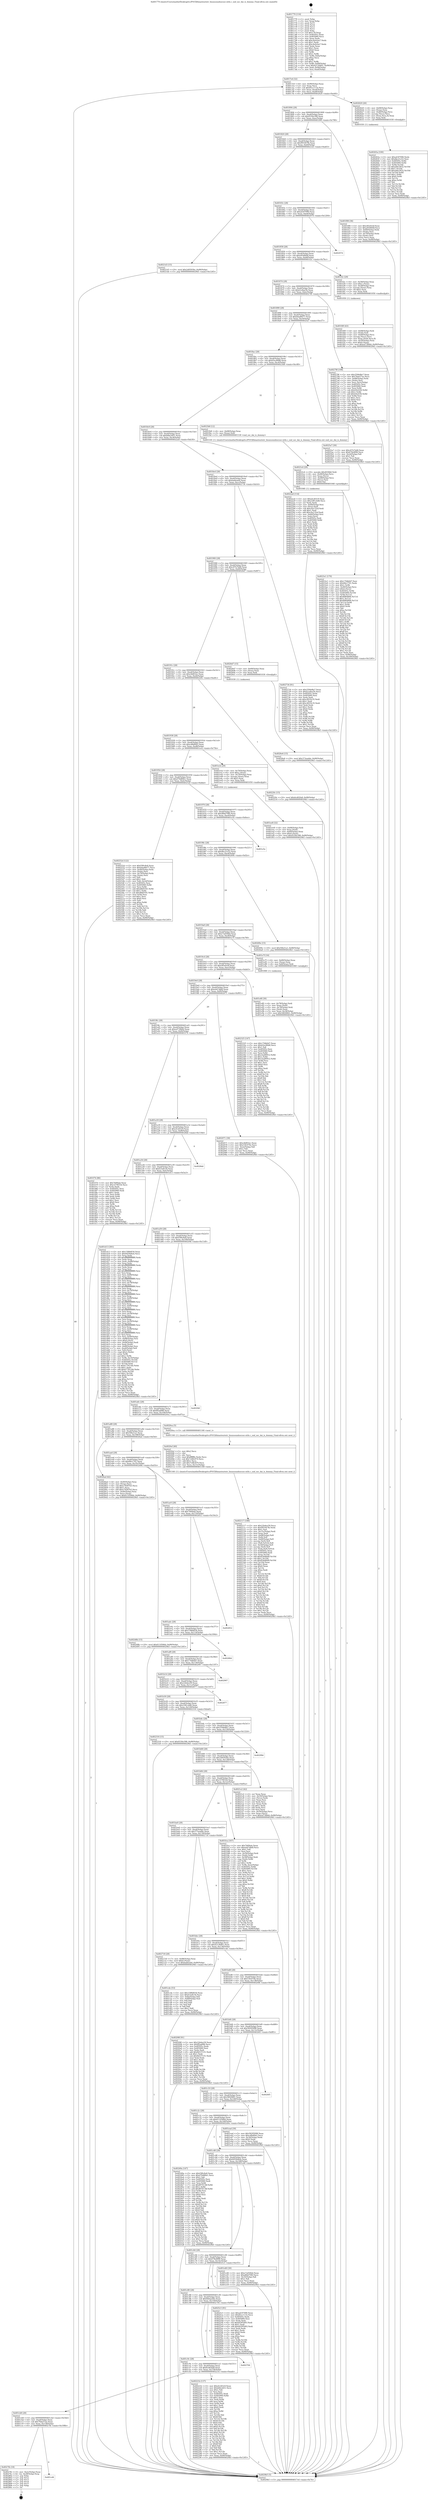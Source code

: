 digraph "0x401770" {
  label = "0x401770 (/mnt/c/Users/mathe/Desktop/tcc/POCII/binaries/extr_linuxsoundsocsoc-utils.c_snd_soc_dai_is_dummy_Final-ollvm.out::main(0))"
  labelloc = "t"
  node[shape=record]

  Entry [label="",width=0.3,height=0.3,shape=circle,fillcolor=black,style=filled]
  "0x4017e4" [label="{
     0x4017e4 [32]\l
     | [instrs]\l
     &nbsp;&nbsp;0x4017e4 \<+6\>: mov -0x90(%rbp),%eax\l
     &nbsp;&nbsp;0x4017ea \<+2\>: mov %eax,%ecx\l
     &nbsp;&nbsp;0x4017ec \<+6\>: sub $0x85cc111b,%ecx\l
     &nbsp;&nbsp;0x4017f2 \<+6\>: mov %eax,-0xa4(%rbp)\l
     &nbsp;&nbsp;0x4017f8 \<+6\>: mov %ecx,-0xa8(%rbp)\l
     &nbsp;&nbsp;0x4017fe \<+6\>: je 0000000000402620 \<main+0xeb0\>\l
  }"]
  "0x402620" [label="{
     0x402620 [26]\l
     | [instrs]\l
     &nbsp;&nbsp;0x402620 \<+4\>: mov -0x68(%rbp),%rax\l
     &nbsp;&nbsp;0x402624 \<+3\>: mov (%rax),%rax\l
     &nbsp;&nbsp;0x402627 \<+4\>: mov -0x40(%rbp),%rcx\l
     &nbsp;&nbsp;0x40262b \<+3\>: movslq (%rcx),%rcx\l
     &nbsp;&nbsp;0x40262e \<+4\>: mov (%rax,%rcx,8),%rax\l
     &nbsp;&nbsp;0x402632 \<+3\>: mov %rax,%rdi\l
     &nbsp;&nbsp;0x402635 \<+5\>: call 0000000000401030 \<free@plt\>\l
     | [calls]\l
     &nbsp;&nbsp;0x401030 \{1\} (unknown)\l
  }"]
  "0x401804" [label="{
     0x401804 [28]\l
     | [instrs]\l
     &nbsp;&nbsp;0x401804 \<+5\>: jmp 0000000000401809 \<main+0x99\>\l
     &nbsp;&nbsp;0x401809 \<+6\>: mov -0xa4(%rbp),%eax\l
     &nbsp;&nbsp;0x40180f \<+5\>: sub $0x9330e398,%eax\l
     &nbsp;&nbsp;0x401814 \<+6\>: mov %eax,-0xac(%rbp)\l
     &nbsp;&nbsp;0x40181a \<+6\>: je 0000000000401f08 \<main+0x798\>\l
  }"]
  Exit [label="",width=0.3,height=0.3,shape=circle,fillcolor=black,style=filled,peripheries=2]
  "0x401f08" [label="{
     0x401f08 [36]\l
     | [instrs]\l
     &nbsp;&nbsp;0x401f08 \<+5\>: mov $0xe85e0cbf,%eax\l
     &nbsp;&nbsp;0x401f0d \<+5\>: mov $0xa954844f,%ecx\l
     &nbsp;&nbsp;0x401f12 \<+4\>: mov -0x60(%rbp),%rdx\l
     &nbsp;&nbsp;0x401f16 \<+2\>: mov (%rdx),%esi\l
     &nbsp;&nbsp;0x401f18 \<+4\>: mov -0x70(%rbp),%rdx\l
     &nbsp;&nbsp;0x401f1c \<+2\>: cmp (%rdx),%esi\l
     &nbsp;&nbsp;0x401f1e \<+3\>: cmovl %ecx,%eax\l
     &nbsp;&nbsp;0x401f21 \<+6\>: mov %eax,-0x90(%rbp)\l
     &nbsp;&nbsp;0x401f27 \<+5\>: jmp 00000000004029b5 \<main+0x1245\>\l
  }"]
  "0x401820" [label="{
     0x401820 [28]\l
     | [instrs]\l
     &nbsp;&nbsp;0x401820 \<+5\>: jmp 0000000000401825 \<main+0xb5\>\l
     &nbsp;&nbsp;0x401825 \<+6\>: mov -0xa4(%rbp),%eax\l
     &nbsp;&nbsp;0x40182b \<+5\>: sub $0x991047fb,%eax\l
     &nbsp;&nbsp;0x401830 \<+6\>: mov %eax,-0xb0(%rbp)\l
     &nbsp;&nbsp;0x401836 \<+6\>: je 00000000004021d3 \<main+0xa63\>\l
  }"]
  "0x401cd4" [label="{
     0x401cd4\l
  }", style=dashed]
  "0x4021d3" [label="{
     0x4021d3 [15]\l
     | [instrs]\l
     &nbsp;&nbsp;0x4021d3 \<+10\>: movl $0x2d05930e,-0x90(%rbp)\l
     &nbsp;&nbsp;0x4021dd \<+5\>: jmp 00000000004029b5 \<main+0x1245\>\l
  }"]
  "0x40183c" [label="{
     0x40183c [28]\l
     | [instrs]\l
     &nbsp;&nbsp;0x40183c \<+5\>: jmp 0000000000401841 \<main+0xd1\>\l
     &nbsp;&nbsp;0x401841 \<+6\>: mov -0xa4(%rbp),%eax\l
     &nbsp;&nbsp;0x401847 \<+5\>: sub $0xa43f7090,%eax\l
     &nbsp;&nbsp;0x40184c \<+6\>: mov %eax,-0xb4(%rbp)\l
     &nbsp;&nbsp;0x401852 \<+6\>: je 0000000000402974 \<main+0x1204\>\l
  }"]
  "0x4027fb" [label="{
     0x4027fb [18]\l
     | [instrs]\l
     &nbsp;&nbsp;0x4027fb \<+3\>: mov -0x2c(%rbp),%eax\l
     &nbsp;&nbsp;0x4027fe \<+4\>: lea -0x28(%rbp),%rsp\l
     &nbsp;&nbsp;0x402802 \<+1\>: pop %rbx\l
     &nbsp;&nbsp;0x402803 \<+2\>: pop %r12\l
     &nbsp;&nbsp;0x402805 \<+2\>: pop %r13\l
     &nbsp;&nbsp;0x402807 \<+2\>: pop %r14\l
     &nbsp;&nbsp;0x402809 \<+2\>: pop %r15\l
     &nbsp;&nbsp;0x40280b \<+1\>: pop %rbp\l
     &nbsp;&nbsp;0x40280c \<+1\>: ret\l
  }"]
  "0x402974" [label="{
     0x402974\l
  }", style=dashed]
  "0x401858" [label="{
     0x401858 [28]\l
     | [instrs]\l
     &nbsp;&nbsp;0x401858 \<+5\>: jmp 000000000040185d \<main+0xed\>\l
     &nbsp;&nbsp;0x40185d \<+6\>: mov -0xa4(%rbp),%eax\l
     &nbsp;&nbsp;0x401863 \<+5\>: sub $0xa954844f,%eax\l
     &nbsp;&nbsp;0x401868 \<+6\>: mov %eax,-0xb8(%rbp)\l
     &nbsp;&nbsp;0x40186e \<+6\>: je 0000000000401f2c \<main+0x7bc\>\l
  }"]
  "0x4026e6" [label="{
     0x4026e6 [15]\l
     | [instrs]\l
     &nbsp;&nbsp;0x4026e6 \<+10\>: movl $0x373eadde,-0x90(%rbp)\l
     &nbsp;&nbsp;0x4026f0 \<+5\>: jmp 00000000004029b5 \<main+0x1245\>\l
  }"]
  "0x401f2c" [label="{
     0x401f2c [29]\l
     | [instrs]\l
     &nbsp;&nbsp;0x401f2c \<+4\>: mov -0x58(%rbp),%rax\l
     &nbsp;&nbsp;0x401f30 \<+6\>: movl $0x1,(%rax)\l
     &nbsp;&nbsp;0x401f36 \<+4\>: mov -0x58(%rbp),%rax\l
     &nbsp;&nbsp;0x401f3a \<+3\>: movslq (%rax),%rax\l
     &nbsp;&nbsp;0x401f3d \<+4\>: shl $0x2,%rax\l
     &nbsp;&nbsp;0x401f41 \<+3\>: mov %rax,%rdi\l
     &nbsp;&nbsp;0x401f44 \<+5\>: call 0000000000401050 \<malloc@plt\>\l
     | [calls]\l
     &nbsp;&nbsp;0x401050 \{1\} (unknown)\l
  }"]
  "0x401874" [label="{
     0x401874 [28]\l
     | [instrs]\l
     &nbsp;&nbsp;0x401874 \<+5\>: jmp 0000000000401879 \<main+0x109\>\l
     &nbsp;&nbsp;0x401879 \<+6\>: mov -0xa4(%rbp),%eax\l
     &nbsp;&nbsp;0x40187f \<+5\>: sub $0xb1e8ae5b,%eax\l
     &nbsp;&nbsp;0x401884 \<+6\>: mov %eax,-0xbc(%rbp)\l
     &nbsp;&nbsp;0x40188a \<+6\>: je 000000000040278f \<main+0x101f\>\l
  }"]
  "0x40263a" [label="{
     0x40263a [100]\l
     | [instrs]\l
     &nbsp;&nbsp;0x40263a \<+5\>: mov $0xa43f7090,%edx\l
     &nbsp;&nbsp;0x40263f \<+5\>: mov $0xdbc21e52,%esi\l
     &nbsp;&nbsp;0x402644 \<+8\>: mov 0x40505c,%r8d\l
     &nbsp;&nbsp;0x40264c \<+8\>: mov 0x405060,%r9d\l
     &nbsp;&nbsp;0x402654 \<+3\>: mov %r8d,%r10d\l
     &nbsp;&nbsp;0x402657 \<+7\>: sub $0xa9dc5832,%r10d\l
     &nbsp;&nbsp;0x40265e \<+4\>: sub $0x1,%r10d\l
     &nbsp;&nbsp;0x402662 \<+7\>: add $0xa9dc5832,%r10d\l
     &nbsp;&nbsp;0x402669 \<+4\>: imul %r10d,%r8d\l
     &nbsp;&nbsp;0x40266d \<+4\>: and $0x1,%r8d\l
     &nbsp;&nbsp;0x402671 \<+4\>: cmp $0x0,%r8d\l
     &nbsp;&nbsp;0x402675 \<+4\>: sete %r11b\l
     &nbsp;&nbsp;0x402679 \<+4\>: cmp $0xa,%r9d\l
     &nbsp;&nbsp;0x40267d \<+3\>: setl %bl\l
     &nbsp;&nbsp;0x402680 \<+3\>: mov %r11b,%r14b\l
     &nbsp;&nbsp;0x402683 \<+3\>: and %bl,%r14b\l
     &nbsp;&nbsp;0x402686 \<+3\>: xor %bl,%r11b\l
     &nbsp;&nbsp;0x402689 \<+3\>: or %r11b,%r14b\l
     &nbsp;&nbsp;0x40268c \<+4\>: test $0x1,%r14b\l
     &nbsp;&nbsp;0x402690 \<+3\>: cmovne %esi,%edx\l
     &nbsp;&nbsp;0x402693 \<+6\>: mov %edx,-0x90(%rbp)\l
     &nbsp;&nbsp;0x402699 \<+5\>: jmp 00000000004029b5 \<main+0x1245\>\l
  }"]
  "0x40278f" [label="{
     0x40278f [108]\l
     | [instrs]\l
     &nbsp;&nbsp;0x40278f \<+5\>: mov $0x2594d8a7,%eax\l
     &nbsp;&nbsp;0x402794 \<+5\>: mov $0x76da57ae,%ecx\l
     &nbsp;&nbsp;0x402799 \<+7\>: mov -0x88(%rbp),%rdx\l
     &nbsp;&nbsp;0x4027a0 \<+2\>: mov (%rdx),%esi\l
     &nbsp;&nbsp;0x4027a2 \<+3\>: mov %esi,-0x2c(%rbp)\l
     &nbsp;&nbsp;0x4027a5 \<+7\>: mov 0x40505c,%esi\l
     &nbsp;&nbsp;0x4027ac \<+7\>: mov 0x405060,%edi\l
     &nbsp;&nbsp;0x4027b3 \<+3\>: mov %esi,%r8d\l
     &nbsp;&nbsp;0x4027b6 \<+7\>: sub $0xf24c636,%r8d\l
     &nbsp;&nbsp;0x4027bd \<+4\>: sub $0x1,%r8d\l
     &nbsp;&nbsp;0x4027c1 \<+7\>: add $0xf24c636,%r8d\l
     &nbsp;&nbsp;0x4027c8 \<+4\>: imul %r8d,%esi\l
     &nbsp;&nbsp;0x4027cc \<+3\>: and $0x1,%esi\l
     &nbsp;&nbsp;0x4027cf \<+3\>: cmp $0x0,%esi\l
     &nbsp;&nbsp;0x4027d2 \<+4\>: sete %r9b\l
     &nbsp;&nbsp;0x4027d6 \<+3\>: cmp $0xa,%edi\l
     &nbsp;&nbsp;0x4027d9 \<+4\>: setl %r10b\l
     &nbsp;&nbsp;0x4027dd \<+3\>: mov %r9b,%r11b\l
     &nbsp;&nbsp;0x4027e0 \<+3\>: and %r10b,%r11b\l
     &nbsp;&nbsp;0x4027e3 \<+3\>: xor %r10b,%r9b\l
     &nbsp;&nbsp;0x4027e6 \<+3\>: or %r9b,%r11b\l
     &nbsp;&nbsp;0x4027e9 \<+4\>: test $0x1,%r11b\l
     &nbsp;&nbsp;0x4027ed \<+3\>: cmovne %ecx,%eax\l
     &nbsp;&nbsp;0x4027f0 \<+6\>: mov %eax,-0x90(%rbp)\l
     &nbsp;&nbsp;0x4027f6 \<+5\>: jmp 00000000004029b5 \<main+0x1245\>\l
  }"]
  "0x401890" [label="{
     0x401890 [28]\l
     | [instrs]\l
     &nbsp;&nbsp;0x401890 \<+5\>: jmp 0000000000401895 \<main+0x125\>\l
     &nbsp;&nbsp;0x401895 \<+6\>: mov -0xa4(%rbp),%eax\l
     &nbsp;&nbsp;0x40189b \<+5\>: sub $0xb4ad6b77,%eax\l
     &nbsp;&nbsp;0x4018a0 \<+6\>: mov %eax,-0xc0(%rbp)\l
     &nbsp;&nbsp;0x4018a6 \<+6\>: je 00000000004025a7 \<main+0xe37\>\l
  }"]
  "0x4023e1" [label="{
     0x4023e1 [170]\l
     | [instrs]\l
     &nbsp;&nbsp;0x4023e1 \<+5\>: mov $0x17fdb0d7,%esi\l
     &nbsp;&nbsp;0x4023e6 \<+5\>: mov $0x66e1701,%edx\l
     &nbsp;&nbsp;0x4023eb \<+3\>: mov $0x1,%r8b\l
     &nbsp;&nbsp;0x4023ee \<+4\>: mov -0x40(%rbp),%rcx\l
     &nbsp;&nbsp;0x4023f2 \<+6\>: movl $0x0,(%rcx)\l
     &nbsp;&nbsp;0x4023f8 \<+8\>: mov 0x40505c,%r9d\l
     &nbsp;&nbsp;0x402400 \<+8\>: mov 0x405060,%r10d\l
     &nbsp;&nbsp;0x402408 \<+3\>: mov %r9d,%r11d\l
     &nbsp;&nbsp;0x40240b \<+7\>: sub $0xf6f64806,%r11d\l
     &nbsp;&nbsp;0x402412 \<+4\>: sub $0x1,%r11d\l
     &nbsp;&nbsp;0x402416 \<+7\>: add $0xf6f64806,%r11d\l
     &nbsp;&nbsp;0x40241d \<+4\>: imul %r11d,%r9d\l
     &nbsp;&nbsp;0x402421 \<+4\>: and $0x1,%r9d\l
     &nbsp;&nbsp;0x402425 \<+4\>: cmp $0x0,%r9d\l
     &nbsp;&nbsp;0x402429 \<+3\>: sete %bl\l
     &nbsp;&nbsp;0x40242c \<+4\>: cmp $0xa,%r10d\l
     &nbsp;&nbsp;0x402430 \<+4\>: setl %r14b\l
     &nbsp;&nbsp;0x402434 \<+3\>: mov %bl,%r15b\l
     &nbsp;&nbsp;0x402437 \<+4\>: xor $0xff,%r15b\l
     &nbsp;&nbsp;0x40243b \<+3\>: mov %r14b,%r12b\l
     &nbsp;&nbsp;0x40243e \<+4\>: xor $0xff,%r12b\l
     &nbsp;&nbsp;0x402442 \<+4\>: xor $0x1,%r8b\l
     &nbsp;&nbsp;0x402446 \<+3\>: mov %r15b,%r13b\l
     &nbsp;&nbsp;0x402449 \<+4\>: and $0xff,%r13b\l
     &nbsp;&nbsp;0x40244d \<+3\>: and %r8b,%bl\l
     &nbsp;&nbsp;0x402450 \<+3\>: mov %r12b,%cl\l
     &nbsp;&nbsp;0x402453 \<+3\>: and $0xff,%cl\l
     &nbsp;&nbsp;0x402456 \<+3\>: and %r8b,%r14b\l
     &nbsp;&nbsp;0x402459 \<+3\>: or %bl,%r13b\l
     &nbsp;&nbsp;0x40245c \<+3\>: or %r14b,%cl\l
     &nbsp;&nbsp;0x40245f \<+3\>: xor %cl,%r13b\l
     &nbsp;&nbsp;0x402462 \<+3\>: or %r12b,%r15b\l
     &nbsp;&nbsp;0x402465 \<+4\>: xor $0xff,%r15b\l
     &nbsp;&nbsp;0x402469 \<+4\>: or $0x1,%r8b\l
     &nbsp;&nbsp;0x40246d \<+3\>: and %r8b,%r15b\l
     &nbsp;&nbsp;0x402470 \<+3\>: or %r15b,%r13b\l
     &nbsp;&nbsp;0x402473 \<+4\>: test $0x1,%r13b\l
     &nbsp;&nbsp;0x402477 \<+3\>: cmovne %edx,%esi\l
     &nbsp;&nbsp;0x40247a \<+6\>: mov %esi,-0x90(%rbp)\l
     &nbsp;&nbsp;0x402480 \<+6\>: mov %eax,-0x160(%rbp)\l
     &nbsp;&nbsp;0x402486 \<+5\>: jmp 00000000004029b5 \<main+0x1245\>\l
  }"]
  "0x4025a7" [label="{
     0x4025a7 [30]\l
     | [instrs]\l
     &nbsp;&nbsp;0x4025a7 \<+5\>: mov $0xc87b7b48,%eax\l
     &nbsp;&nbsp;0x4025ac \<+5\>: mov $0x678e8f98,%ecx\l
     &nbsp;&nbsp;0x4025b1 \<+3\>: mov -0x2d(%rbp),%dl\l
     &nbsp;&nbsp;0x4025b4 \<+3\>: test $0x1,%dl\l
     &nbsp;&nbsp;0x4025b7 \<+3\>: cmovne %ecx,%eax\l
     &nbsp;&nbsp;0x4025ba \<+6\>: mov %eax,-0x90(%rbp)\l
     &nbsp;&nbsp;0x4025c0 \<+5\>: jmp 00000000004029b5 \<main+0x1245\>\l
  }"]
  "0x4018ac" [label="{
     0x4018ac [28]\l
     | [instrs]\l
     &nbsp;&nbsp;0x4018ac \<+5\>: jmp 00000000004018b1 \<main+0x141\>\l
     &nbsp;&nbsp;0x4018b1 \<+6\>: mov -0xa4(%rbp),%eax\l
     &nbsp;&nbsp;0x4018b7 \<+5\>: sub $0xb5ec89d6,%eax\l
     &nbsp;&nbsp;0x4018bc \<+6\>: mov %eax,-0xc4(%rbp)\l
     &nbsp;&nbsp;0x4018c2 \<+6\>: je 00000000004023b8 \<main+0xc48\>\l
  }"]
  "0x4023c4" [label="{
     0x4023c4 [29]\l
     | [instrs]\l
     &nbsp;&nbsp;0x4023c4 \<+10\>: movabs $0x4030b6,%rdi\l
     &nbsp;&nbsp;0x4023ce \<+4\>: mov -0x48(%rbp),%rcx\l
     &nbsp;&nbsp;0x4023d2 \<+2\>: mov %eax,(%rcx)\l
     &nbsp;&nbsp;0x4023d4 \<+4\>: mov -0x48(%rbp),%rcx\l
     &nbsp;&nbsp;0x4023d8 \<+2\>: mov (%rcx),%esi\l
     &nbsp;&nbsp;0x4023da \<+2\>: mov $0x0,%al\l
     &nbsp;&nbsp;0x4023dc \<+5\>: call 0000000000401040 \<printf@plt\>\l
     | [calls]\l
     &nbsp;&nbsp;0x401040 \{1\} (unknown)\l
  }"]
  "0x4023b8" [label="{
     0x4023b8 [12]\l
     | [instrs]\l
     &nbsp;&nbsp;0x4023b8 \<+4\>: mov -0x68(%rbp),%rax\l
     &nbsp;&nbsp;0x4023bc \<+3\>: mov (%rax),%rdi\l
     &nbsp;&nbsp;0x4023bf \<+5\>: call 0000000000401530 \<snd_soc_dai_is_dummy\>\l
     | [calls]\l
     &nbsp;&nbsp;0x401530 \{1\} (/mnt/c/Users/mathe/Desktop/tcc/POCII/binaries/extr_linuxsoundsocsoc-utils.c_snd_soc_dai_is_dummy_Final-ollvm.out::snd_soc_dai_is_dummy)\l
  }"]
  "0x4018c8" [label="{
     0x4018c8 [28]\l
     | [instrs]\l
     &nbsp;&nbsp;0x4018c8 \<+5\>: jmp 00000000004018cd \<main+0x15d\>\l
     &nbsp;&nbsp;0x4018cd \<+6\>: mov -0xa4(%rbp),%eax\l
     &nbsp;&nbsp;0x4018d3 \<+5\>: sub $0xb6fa3d51,%eax\l
     &nbsp;&nbsp;0x4018d8 \<+6\>: mov %eax,-0xc8(%rbp)\l
     &nbsp;&nbsp;0x4018de \<+6\>: je 00000000004022a4 \<main+0xb34\>\l
  }"]
  "0x401cb8" [label="{
     0x401cb8 [28]\l
     | [instrs]\l
     &nbsp;&nbsp;0x401cb8 \<+5\>: jmp 0000000000401cbd \<main+0x54d\>\l
     &nbsp;&nbsp;0x401cbd \<+6\>: mov -0xa4(%rbp),%eax\l
     &nbsp;&nbsp;0x401cc3 \<+5\>: sub $0x76da57ae,%eax\l
     &nbsp;&nbsp;0x401cc8 \<+6\>: mov %eax,-0x158(%rbp)\l
     &nbsp;&nbsp;0x401cce \<+6\>: je 00000000004027fb \<main+0x108b\>\l
  }"]
  "0x4022a4" [label="{
     0x4022a4 [114]\l
     | [instrs]\l
     &nbsp;&nbsp;0x4022a4 \<+5\>: mov $0xefc263c9,%eax\l
     &nbsp;&nbsp;0x4022a9 \<+5\>: mov $0x2381cb46,%ecx\l
     &nbsp;&nbsp;0x4022ae \<+2\>: xor %edx,%edx\l
     &nbsp;&nbsp;0x4022b0 \<+4\>: mov -0x60(%rbp),%rsi\l
     &nbsp;&nbsp;0x4022b4 \<+2\>: mov (%rsi),%edi\l
     &nbsp;&nbsp;0x4022b6 \<+6\>: sub $0xc0a132ef,%edi\l
     &nbsp;&nbsp;0x4022bc \<+3\>: add $0x1,%edi\l
     &nbsp;&nbsp;0x4022bf \<+6\>: add $0xc0a132ef,%edi\l
     &nbsp;&nbsp;0x4022c5 \<+4\>: mov -0x60(%rbp),%rsi\l
     &nbsp;&nbsp;0x4022c9 \<+2\>: mov %edi,(%rsi)\l
     &nbsp;&nbsp;0x4022cb \<+7\>: mov 0x40505c,%edi\l
     &nbsp;&nbsp;0x4022d2 \<+8\>: mov 0x405060,%r8d\l
     &nbsp;&nbsp;0x4022da \<+3\>: sub $0x1,%edx\l
     &nbsp;&nbsp;0x4022dd \<+3\>: mov %edi,%r9d\l
     &nbsp;&nbsp;0x4022e0 \<+3\>: add %edx,%r9d\l
     &nbsp;&nbsp;0x4022e3 \<+4\>: imul %r9d,%edi\l
     &nbsp;&nbsp;0x4022e7 \<+3\>: and $0x1,%edi\l
     &nbsp;&nbsp;0x4022ea \<+3\>: cmp $0x0,%edi\l
     &nbsp;&nbsp;0x4022ed \<+4\>: sete %r10b\l
     &nbsp;&nbsp;0x4022f1 \<+4\>: cmp $0xa,%r8d\l
     &nbsp;&nbsp;0x4022f5 \<+4\>: setl %r11b\l
     &nbsp;&nbsp;0x4022f9 \<+3\>: mov %r10b,%bl\l
     &nbsp;&nbsp;0x4022fc \<+3\>: and %r11b,%bl\l
     &nbsp;&nbsp;0x4022ff \<+3\>: xor %r11b,%r10b\l
     &nbsp;&nbsp;0x402302 \<+3\>: or %r10b,%bl\l
     &nbsp;&nbsp;0x402305 \<+3\>: test $0x1,%bl\l
     &nbsp;&nbsp;0x402308 \<+3\>: cmovne %ecx,%eax\l
     &nbsp;&nbsp;0x40230b \<+6\>: mov %eax,-0x90(%rbp)\l
     &nbsp;&nbsp;0x402311 \<+5\>: jmp 00000000004029b5 \<main+0x1245\>\l
  }"]
  "0x4018e4" [label="{
     0x4018e4 [28]\l
     | [instrs]\l
     &nbsp;&nbsp;0x4018e4 \<+5\>: jmp 00000000004018e9 \<main+0x179\>\l
     &nbsp;&nbsp;0x4018e9 \<+6\>: mov -0xa4(%rbp),%eax\l
     &nbsp;&nbsp;0x4018ef \<+5\>: sub $0xbabfeab4,%eax\l
     &nbsp;&nbsp;0x4018f4 \<+6\>: mov %eax,-0xcc(%rbp)\l
     &nbsp;&nbsp;0x4018fa \<+6\>: je 0000000000402734 \<main+0xfc4\>\l
  }"]
  "0x40221b" [label="{
     0x40221b [137]\l
     | [instrs]\l
     &nbsp;&nbsp;0x40221b \<+5\>: mov $0xefc263c9,%eax\l
     &nbsp;&nbsp;0x402220 \<+5\>: mov $0xb6fa3d51,%ecx\l
     &nbsp;&nbsp;0x402225 \<+2\>: mov $0x1,%dl\l
     &nbsp;&nbsp;0x402227 \<+2\>: xor %esi,%esi\l
     &nbsp;&nbsp;0x402229 \<+7\>: mov 0x40505c,%edi\l
     &nbsp;&nbsp;0x402230 \<+8\>: mov 0x405060,%r8d\l
     &nbsp;&nbsp;0x402238 \<+3\>: sub $0x1,%esi\l
     &nbsp;&nbsp;0x40223b \<+3\>: mov %edi,%r9d\l
     &nbsp;&nbsp;0x40223e \<+3\>: add %esi,%r9d\l
     &nbsp;&nbsp;0x402241 \<+4\>: imul %r9d,%edi\l
     &nbsp;&nbsp;0x402245 \<+3\>: and $0x1,%edi\l
     &nbsp;&nbsp;0x402248 \<+3\>: cmp $0x0,%edi\l
     &nbsp;&nbsp;0x40224b \<+4\>: sete %r10b\l
     &nbsp;&nbsp;0x40224f \<+4\>: cmp $0xa,%r8d\l
     &nbsp;&nbsp;0x402253 \<+4\>: setl %r11b\l
     &nbsp;&nbsp;0x402257 \<+3\>: mov %r10b,%bl\l
     &nbsp;&nbsp;0x40225a \<+3\>: xor $0xff,%bl\l
     &nbsp;&nbsp;0x40225d \<+3\>: mov %r11b,%r14b\l
     &nbsp;&nbsp;0x402260 \<+4\>: xor $0xff,%r14b\l
     &nbsp;&nbsp;0x402264 \<+3\>: xor $0x0,%dl\l
     &nbsp;&nbsp;0x402267 \<+3\>: mov %bl,%r15b\l
     &nbsp;&nbsp;0x40226a \<+4\>: and $0x0,%r15b\l
     &nbsp;&nbsp;0x40226e \<+3\>: and %dl,%r10b\l
     &nbsp;&nbsp;0x402271 \<+3\>: mov %r14b,%r12b\l
     &nbsp;&nbsp;0x402274 \<+4\>: and $0x0,%r12b\l
     &nbsp;&nbsp;0x402278 \<+3\>: and %dl,%r11b\l
     &nbsp;&nbsp;0x40227b \<+3\>: or %r10b,%r15b\l
     &nbsp;&nbsp;0x40227e \<+3\>: or %r11b,%r12b\l
     &nbsp;&nbsp;0x402281 \<+3\>: xor %r12b,%r15b\l
     &nbsp;&nbsp;0x402284 \<+3\>: or %r14b,%bl\l
     &nbsp;&nbsp;0x402287 \<+3\>: xor $0xff,%bl\l
     &nbsp;&nbsp;0x40228a \<+3\>: or $0x0,%dl\l
     &nbsp;&nbsp;0x40228d \<+2\>: and %dl,%bl\l
     &nbsp;&nbsp;0x40228f \<+3\>: or %bl,%r15b\l
     &nbsp;&nbsp;0x402292 \<+4\>: test $0x1,%r15b\l
     &nbsp;&nbsp;0x402296 \<+3\>: cmovne %ecx,%eax\l
     &nbsp;&nbsp;0x402299 \<+6\>: mov %eax,-0x90(%rbp)\l
     &nbsp;&nbsp;0x40229f \<+5\>: jmp 00000000004029b5 \<main+0x1245\>\l
  }"]
  "0x402734" [label="{
     0x402734 [91]\l
     | [instrs]\l
     &nbsp;&nbsp;0x402734 \<+5\>: mov $0x2594d8a7,%eax\l
     &nbsp;&nbsp;0x402739 \<+5\>: mov $0xb1e8ae5b,%ecx\l
     &nbsp;&nbsp;0x40273e \<+7\>: mov 0x40505c,%edx\l
     &nbsp;&nbsp;0x402745 \<+7\>: mov 0x405060,%esi\l
     &nbsp;&nbsp;0x40274c \<+2\>: mov %edx,%edi\l
     &nbsp;&nbsp;0x40274e \<+6\>: sub $0xc4919c35,%edi\l
     &nbsp;&nbsp;0x402754 \<+3\>: sub $0x1,%edi\l
     &nbsp;&nbsp;0x402757 \<+6\>: add $0xc4919c35,%edi\l
     &nbsp;&nbsp;0x40275d \<+3\>: imul %edi,%edx\l
     &nbsp;&nbsp;0x402760 \<+3\>: and $0x1,%edx\l
     &nbsp;&nbsp;0x402763 \<+3\>: cmp $0x0,%edx\l
     &nbsp;&nbsp;0x402766 \<+4\>: sete %r8b\l
     &nbsp;&nbsp;0x40276a \<+3\>: cmp $0xa,%esi\l
     &nbsp;&nbsp;0x40276d \<+4\>: setl %r9b\l
     &nbsp;&nbsp;0x402771 \<+3\>: mov %r8b,%r10b\l
     &nbsp;&nbsp;0x402774 \<+3\>: and %r9b,%r10b\l
     &nbsp;&nbsp;0x402777 \<+3\>: xor %r9b,%r8b\l
     &nbsp;&nbsp;0x40277a \<+3\>: or %r8b,%r10b\l
     &nbsp;&nbsp;0x40277d \<+4\>: test $0x1,%r10b\l
     &nbsp;&nbsp;0x402781 \<+3\>: cmovne %ecx,%eax\l
     &nbsp;&nbsp;0x402784 \<+6\>: mov %eax,-0x90(%rbp)\l
     &nbsp;&nbsp;0x40278a \<+5\>: jmp 00000000004029b5 \<main+0x1245\>\l
  }"]
  "0x401900" [label="{
     0x401900 [28]\l
     | [instrs]\l
     &nbsp;&nbsp;0x401900 \<+5\>: jmp 0000000000401905 \<main+0x195\>\l
     &nbsp;&nbsp;0x401905 \<+6\>: mov -0xa4(%rbp),%eax\l
     &nbsp;&nbsp;0x40190b \<+5\>: sub $0xc87b7b48,%eax\l
     &nbsp;&nbsp;0x401910 \<+6\>: mov %eax,-0xd0(%rbp)\l
     &nbsp;&nbsp;0x401916 \<+6\>: je 00000000004026d7 \<main+0xf67\>\l
  }"]
  "0x401c9c" [label="{
     0x401c9c [28]\l
     | [instrs]\l
     &nbsp;&nbsp;0x401c9c \<+5\>: jmp 0000000000401ca1 \<main+0x531\>\l
     &nbsp;&nbsp;0x401ca1 \<+6\>: mov -0xa4(%rbp),%eax\l
     &nbsp;&nbsp;0x401ca7 \<+5\>: sub $0x6cd02fa8,%eax\l
     &nbsp;&nbsp;0x401cac \<+6\>: mov %eax,-0x154(%rbp)\l
     &nbsp;&nbsp;0x401cb2 \<+6\>: je 000000000040221b \<main+0xaab\>\l
  }"]
  "0x4026d7" [label="{
     0x4026d7 [15]\l
     | [instrs]\l
     &nbsp;&nbsp;0x4026d7 \<+4\>: mov -0x68(%rbp),%rax\l
     &nbsp;&nbsp;0x4026db \<+3\>: mov (%rax),%rax\l
     &nbsp;&nbsp;0x4026de \<+3\>: mov %rax,%rdi\l
     &nbsp;&nbsp;0x4026e1 \<+5\>: call 0000000000401030 \<free@plt\>\l
     | [calls]\l
     &nbsp;&nbsp;0x401030 \{1\} (unknown)\l
  }"]
  "0x40191c" [label="{
     0x40191c [28]\l
     | [instrs]\l
     &nbsp;&nbsp;0x40191c \<+5\>: jmp 0000000000401921 \<main+0x1b1\>\l
     &nbsp;&nbsp;0x401921 \<+6\>: mov -0xa4(%rbp),%eax\l
     &nbsp;&nbsp;0x401927 \<+5\>: sub $0xc8df03ec,%eax\l
     &nbsp;&nbsp;0x40192c \<+6\>: mov %eax,-0xd4(%rbp)\l
     &nbsp;&nbsp;0x401932 \<+6\>: je 000000000040220c \<main+0xa9c\>\l
  }"]
  "0x402704" [label="{
     0x402704\l
  }", style=dashed]
  "0x40220c" [label="{
     0x40220c [15]\l
     | [instrs]\l
     &nbsp;&nbsp;0x40220c \<+10\>: movl $0x6cd02fa8,-0x90(%rbp)\l
     &nbsp;&nbsp;0x402216 \<+5\>: jmp 00000000004029b5 \<main+0x1245\>\l
  }"]
  "0x401938" [label="{
     0x401938 [28]\l
     | [instrs]\l
     &nbsp;&nbsp;0x401938 \<+5\>: jmp 000000000040193d \<main+0x1cd\>\l
     &nbsp;&nbsp;0x40193d \<+6\>: mov -0xa4(%rbp),%eax\l
     &nbsp;&nbsp;0x401943 \<+5\>: sub $0xcd8df0b5,%eax\l
     &nbsp;&nbsp;0x401948 \<+6\>: mov %eax,-0xd8(%rbp)\l
     &nbsp;&nbsp;0x40194e \<+6\>: je 0000000000401ecb \<main+0x75b\>\l
  }"]
  "0x401c80" [label="{
     0x401c80 [28]\l
     | [instrs]\l
     &nbsp;&nbsp;0x401c80 \<+5\>: jmp 0000000000401c85 \<main+0x515\>\l
     &nbsp;&nbsp;0x401c85 \<+6\>: mov -0xa4(%rbp),%eax\l
     &nbsp;&nbsp;0x401c8b \<+5\>: sub $0x6b0aa50e,%eax\l
     &nbsp;&nbsp;0x401c90 \<+6\>: mov %eax,-0x150(%rbp)\l
     &nbsp;&nbsp;0x401c96 \<+6\>: je 0000000000402704 \<main+0xf94\>\l
  }"]
  "0x401ecb" [label="{
     0x401ecb [29]\l
     | [instrs]\l
     &nbsp;&nbsp;0x401ecb \<+4\>: mov -0x70(%rbp),%rax\l
     &nbsp;&nbsp;0x401ecf \<+6\>: movl $0x1,(%rax)\l
     &nbsp;&nbsp;0x401ed5 \<+4\>: mov -0x70(%rbp),%rax\l
     &nbsp;&nbsp;0x401ed9 \<+3\>: movslq (%rax),%rax\l
     &nbsp;&nbsp;0x401edc \<+4\>: shl $0x3,%rax\l
     &nbsp;&nbsp;0x401ee0 \<+3\>: mov %rax,%rdi\l
     &nbsp;&nbsp;0x401ee3 \<+5\>: call 0000000000401050 \<malloc@plt\>\l
     | [calls]\l
     &nbsp;&nbsp;0x401050 \{1\} (unknown)\l
  }"]
  "0x401954" [label="{
     0x401954 [28]\l
     | [instrs]\l
     &nbsp;&nbsp;0x401954 \<+5\>: jmp 0000000000401959 \<main+0x1e9\>\l
     &nbsp;&nbsp;0x401959 \<+6\>: mov -0xa4(%rbp),%eax\l
     &nbsp;&nbsp;0x40195f \<+5\>: sub $0xd70d80b1,%eax\l
     &nbsp;&nbsp;0x401964 \<+6\>: mov %eax,-0xdc(%rbp)\l
     &nbsp;&nbsp;0x40196a \<+6\>: je 000000000040252d \<main+0xdbd\>\l
  }"]
  "0x4025c5" [label="{
     0x4025c5 [91]\l
     | [instrs]\l
     &nbsp;&nbsp;0x4025c5 \<+5\>: mov $0xa43f7090,%eax\l
     &nbsp;&nbsp;0x4025ca \<+5\>: mov $0x85cc111b,%ecx\l
     &nbsp;&nbsp;0x4025cf \<+7\>: mov 0x40505c,%edx\l
     &nbsp;&nbsp;0x4025d6 \<+7\>: mov 0x405060,%esi\l
     &nbsp;&nbsp;0x4025dd \<+2\>: mov %edx,%edi\l
     &nbsp;&nbsp;0x4025df \<+6\>: sub $0xb0305d93,%edi\l
     &nbsp;&nbsp;0x4025e5 \<+3\>: sub $0x1,%edi\l
     &nbsp;&nbsp;0x4025e8 \<+6\>: add $0xb0305d93,%edi\l
     &nbsp;&nbsp;0x4025ee \<+3\>: imul %edi,%edx\l
     &nbsp;&nbsp;0x4025f1 \<+3\>: and $0x1,%edx\l
     &nbsp;&nbsp;0x4025f4 \<+3\>: cmp $0x0,%edx\l
     &nbsp;&nbsp;0x4025f7 \<+4\>: sete %r8b\l
     &nbsp;&nbsp;0x4025fb \<+3\>: cmp $0xa,%esi\l
     &nbsp;&nbsp;0x4025fe \<+4\>: setl %r9b\l
     &nbsp;&nbsp;0x402602 \<+3\>: mov %r8b,%r10b\l
     &nbsp;&nbsp;0x402605 \<+3\>: and %r9b,%r10b\l
     &nbsp;&nbsp;0x402608 \<+3\>: xor %r9b,%r8b\l
     &nbsp;&nbsp;0x40260b \<+3\>: or %r8b,%r10b\l
     &nbsp;&nbsp;0x40260e \<+4\>: test $0x1,%r10b\l
     &nbsp;&nbsp;0x402612 \<+3\>: cmovne %ecx,%eax\l
     &nbsp;&nbsp;0x402615 \<+6\>: mov %eax,-0x90(%rbp)\l
     &nbsp;&nbsp;0x40261b \<+5\>: jmp 00000000004029b5 \<main+0x1245\>\l
  }"]
  "0x40252d" [label="{
     0x40252d [122]\l
     | [instrs]\l
     &nbsp;&nbsp;0x40252d \<+5\>: mov $0xf3f0c8e8,%eax\l
     &nbsp;&nbsp;0x402532 \<+5\>: mov $0xb4ad6b77,%ecx\l
     &nbsp;&nbsp;0x402537 \<+4\>: mov -0x40(%rbp),%rdx\l
     &nbsp;&nbsp;0x40253b \<+2\>: mov (%rdx),%esi\l
     &nbsp;&nbsp;0x40253d \<+4\>: mov -0x70(%rbp),%rdx\l
     &nbsp;&nbsp;0x402541 \<+2\>: cmp (%rdx),%esi\l
     &nbsp;&nbsp;0x402543 \<+4\>: setl %dil\l
     &nbsp;&nbsp;0x402547 \<+4\>: and $0x1,%dil\l
     &nbsp;&nbsp;0x40254b \<+4\>: mov %dil,-0x2d(%rbp)\l
     &nbsp;&nbsp;0x40254f \<+7\>: mov 0x40505c,%esi\l
     &nbsp;&nbsp;0x402556 \<+8\>: mov 0x405060,%r8d\l
     &nbsp;&nbsp;0x40255e \<+3\>: mov %esi,%r9d\l
     &nbsp;&nbsp;0x402561 \<+7\>: add $0xd8df35f1,%r9d\l
     &nbsp;&nbsp;0x402568 \<+4\>: sub $0x1,%r9d\l
     &nbsp;&nbsp;0x40256c \<+7\>: sub $0xd8df35f1,%r9d\l
     &nbsp;&nbsp;0x402573 \<+4\>: imul %r9d,%esi\l
     &nbsp;&nbsp;0x402577 \<+3\>: and $0x1,%esi\l
     &nbsp;&nbsp;0x40257a \<+3\>: cmp $0x0,%esi\l
     &nbsp;&nbsp;0x40257d \<+4\>: sete %dil\l
     &nbsp;&nbsp;0x402581 \<+4\>: cmp $0xa,%r8d\l
     &nbsp;&nbsp;0x402585 \<+4\>: setl %r10b\l
     &nbsp;&nbsp;0x402589 \<+3\>: mov %dil,%r11b\l
     &nbsp;&nbsp;0x40258c \<+3\>: and %r10b,%r11b\l
     &nbsp;&nbsp;0x40258f \<+3\>: xor %r10b,%dil\l
     &nbsp;&nbsp;0x402592 \<+3\>: or %dil,%r11b\l
     &nbsp;&nbsp;0x402595 \<+4\>: test $0x1,%r11b\l
     &nbsp;&nbsp;0x402599 \<+3\>: cmovne %ecx,%eax\l
     &nbsp;&nbsp;0x40259c \<+6\>: mov %eax,-0x90(%rbp)\l
     &nbsp;&nbsp;0x4025a2 \<+5\>: jmp 00000000004029b5 \<main+0x1245\>\l
  }"]
  "0x401970" [label="{
     0x401970 [28]\l
     | [instrs]\l
     &nbsp;&nbsp;0x401970 \<+5\>: jmp 0000000000401975 \<main+0x205\>\l
     &nbsp;&nbsp;0x401975 \<+6\>: mov -0xa4(%rbp),%eax\l
     &nbsp;&nbsp;0x40197b \<+5\>: sub $0xd84d70f0,%eax\l
     &nbsp;&nbsp;0x401980 \<+6\>: mov %eax,-0xe0(%rbp)\l
     &nbsp;&nbsp;0x401986 \<+6\>: je 0000000000401e5e \<main+0x6ee\>\l
  }"]
  "0x402117" [label="{
     0x402117 [188]\l
     | [instrs]\l
     &nbsp;&nbsp;0x402117 \<+5\>: mov $0x22b4ee59,%ecx\l
     &nbsp;&nbsp;0x40211c \<+5\>: mov $0x991047fb,%edx\l
     &nbsp;&nbsp;0x402121 \<+3\>: mov $0x1,%sil\l
     &nbsp;&nbsp;0x402124 \<+6\>: mov -0x15c(%rbp),%edi\l
     &nbsp;&nbsp;0x40212a \<+3\>: imul %eax,%edi\l
     &nbsp;&nbsp;0x40212d \<+4\>: mov -0x68(%rbp),%r8\l
     &nbsp;&nbsp;0x402131 \<+3\>: mov (%r8),%r8\l
     &nbsp;&nbsp;0x402134 \<+4\>: mov -0x60(%rbp),%r9\l
     &nbsp;&nbsp;0x402138 \<+3\>: movslq (%r9),%r9\l
     &nbsp;&nbsp;0x40213b \<+4\>: mov (%r8,%r9,8),%r8\l
     &nbsp;&nbsp;0x40213f \<+4\>: mov -0x50(%rbp),%r9\l
     &nbsp;&nbsp;0x402143 \<+3\>: movslq (%r9),%r9\l
     &nbsp;&nbsp;0x402146 \<+4\>: mov %edi,(%r8,%r9,4)\l
     &nbsp;&nbsp;0x40214a \<+7\>: mov 0x40505c,%eax\l
     &nbsp;&nbsp;0x402151 \<+7\>: mov 0x405060,%edi\l
     &nbsp;&nbsp;0x402158 \<+3\>: mov %eax,%r10d\l
     &nbsp;&nbsp;0x40215b \<+7\>: add $0x854d6fd9,%r10d\l
     &nbsp;&nbsp;0x402162 \<+4\>: sub $0x1,%r10d\l
     &nbsp;&nbsp;0x402166 \<+7\>: sub $0x854d6fd9,%r10d\l
     &nbsp;&nbsp;0x40216d \<+4\>: imul %r10d,%eax\l
     &nbsp;&nbsp;0x402171 \<+3\>: and $0x1,%eax\l
     &nbsp;&nbsp;0x402174 \<+3\>: cmp $0x0,%eax\l
     &nbsp;&nbsp;0x402177 \<+4\>: sete %r11b\l
     &nbsp;&nbsp;0x40217b \<+3\>: cmp $0xa,%edi\l
     &nbsp;&nbsp;0x40217e \<+3\>: setl %bl\l
     &nbsp;&nbsp;0x402181 \<+3\>: mov %r11b,%r14b\l
     &nbsp;&nbsp;0x402184 \<+4\>: xor $0xff,%r14b\l
     &nbsp;&nbsp;0x402188 \<+3\>: mov %bl,%r15b\l
     &nbsp;&nbsp;0x40218b \<+4\>: xor $0xff,%r15b\l
     &nbsp;&nbsp;0x40218f \<+4\>: xor $0x0,%sil\l
     &nbsp;&nbsp;0x402193 \<+3\>: mov %r14b,%r12b\l
     &nbsp;&nbsp;0x402196 \<+4\>: and $0x0,%r12b\l
     &nbsp;&nbsp;0x40219a \<+3\>: and %sil,%r11b\l
     &nbsp;&nbsp;0x40219d \<+3\>: mov %r15b,%r13b\l
     &nbsp;&nbsp;0x4021a0 \<+4\>: and $0x0,%r13b\l
     &nbsp;&nbsp;0x4021a4 \<+3\>: and %sil,%bl\l
     &nbsp;&nbsp;0x4021a7 \<+3\>: or %r11b,%r12b\l
     &nbsp;&nbsp;0x4021aa \<+3\>: or %bl,%r13b\l
     &nbsp;&nbsp;0x4021ad \<+3\>: xor %r13b,%r12b\l
     &nbsp;&nbsp;0x4021b0 \<+3\>: or %r15b,%r14b\l
     &nbsp;&nbsp;0x4021b3 \<+4\>: xor $0xff,%r14b\l
     &nbsp;&nbsp;0x4021b7 \<+4\>: or $0x0,%sil\l
     &nbsp;&nbsp;0x4021bb \<+3\>: and %sil,%r14b\l
     &nbsp;&nbsp;0x4021be \<+3\>: or %r14b,%r12b\l
     &nbsp;&nbsp;0x4021c1 \<+4\>: test $0x1,%r12b\l
     &nbsp;&nbsp;0x4021c5 \<+3\>: cmovne %edx,%ecx\l
     &nbsp;&nbsp;0x4021c8 \<+6\>: mov %ecx,-0x90(%rbp)\l
     &nbsp;&nbsp;0x4021ce \<+5\>: jmp 00000000004029b5 \<main+0x1245\>\l
  }"]
  "0x401e5e" [label="{
     0x401e5e\l
  }", style=dashed]
  "0x40198c" [label="{
     0x40198c [28]\l
     | [instrs]\l
     &nbsp;&nbsp;0x40198c \<+5\>: jmp 0000000000401991 \<main+0x221\>\l
     &nbsp;&nbsp;0x401991 \<+6\>: mov -0xa4(%rbp),%eax\l
     &nbsp;&nbsp;0x401997 \<+5\>: sub $0xdbc21e52,%eax\l
     &nbsp;&nbsp;0x40199c \<+6\>: mov %eax,-0xe4(%rbp)\l
     &nbsp;&nbsp;0x4019a2 \<+6\>: je 000000000040269e \<main+0xf2e\>\l
  }"]
  "0x4020ef" [label="{
     0x4020ef [40]\l
     | [instrs]\l
     &nbsp;&nbsp;0x4020ef \<+5\>: mov $0x2,%ecx\l
     &nbsp;&nbsp;0x4020f4 \<+1\>: cltd\l
     &nbsp;&nbsp;0x4020f5 \<+2\>: idiv %ecx\l
     &nbsp;&nbsp;0x4020f7 \<+6\>: imul $0xfffffffe,%edx,%ecx\l
     &nbsp;&nbsp;0x4020fd \<+6\>: sub $0x7c68c870,%ecx\l
     &nbsp;&nbsp;0x402103 \<+3\>: add $0x1,%ecx\l
     &nbsp;&nbsp;0x402106 \<+6\>: add $0x7c68c870,%ecx\l
     &nbsp;&nbsp;0x40210c \<+6\>: mov %ecx,-0x15c(%rbp)\l
     &nbsp;&nbsp;0x402112 \<+5\>: call 0000000000401160 \<next_i\>\l
     | [calls]\l
     &nbsp;&nbsp;0x401160 \{1\} (/mnt/c/Users/mathe/Desktop/tcc/POCII/binaries/extr_linuxsoundsocsoc-utils.c_snd_soc_dai_is_dummy_Final-ollvm.out::next_i)\l
  }"]
  "0x40269e" [label="{
     0x40269e [15]\l
     | [instrs]\l
     &nbsp;&nbsp;0x40269e \<+10\>: movl $0x50b21a1,-0x90(%rbp)\l
     &nbsp;&nbsp;0x4026a8 \<+5\>: jmp 00000000004029b5 \<main+0x1245\>\l
  }"]
  "0x4019a8" [label="{
     0x4019a8 [28]\l
     | [instrs]\l
     &nbsp;&nbsp;0x4019a8 \<+5\>: jmp 00000000004019ad \<main+0x23d\>\l
     &nbsp;&nbsp;0x4019ad \<+6\>: mov -0xa4(%rbp),%eax\l
     &nbsp;&nbsp;0x4019b3 \<+5\>: sub $0xe7a050b4,%eax\l
     &nbsp;&nbsp;0x4019b8 \<+6\>: mov %eax,-0xe8(%rbp)\l
     &nbsp;&nbsp;0x4019be \<+6\>: je 0000000000401e7f \<main+0x70f\>\l
  }"]
  "0x401f49" [label="{
     0x401f49 [43]\l
     | [instrs]\l
     &nbsp;&nbsp;0x401f49 \<+4\>: mov -0x68(%rbp),%rdi\l
     &nbsp;&nbsp;0x401f4d \<+3\>: mov (%rdi),%rdi\l
     &nbsp;&nbsp;0x401f50 \<+4\>: mov -0x60(%rbp),%rcx\l
     &nbsp;&nbsp;0x401f54 \<+3\>: movslq (%rcx),%rcx\l
     &nbsp;&nbsp;0x401f57 \<+4\>: mov %rax,(%rdi,%rcx,8)\l
     &nbsp;&nbsp;0x401f5b \<+4\>: mov -0x50(%rbp),%rax\l
     &nbsp;&nbsp;0x401f5f \<+6\>: movl $0x0,(%rax)\l
     &nbsp;&nbsp;0x401f65 \<+10\>: movl $0xed73fb6d,-0x90(%rbp)\l
     &nbsp;&nbsp;0x401f6f \<+5\>: jmp 00000000004029b5 \<main+0x1245\>\l
  }"]
  "0x401e7f" [label="{
     0x401e7f [16]\l
     | [instrs]\l
     &nbsp;&nbsp;0x401e7f \<+4\>: mov -0x80(%rbp),%rax\l
     &nbsp;&nbsp;0x401e83 \<+3\>: mov (%rax),%rax\l
     &nbsp;&nbsp;0x401e86 \<+4\>: mov 0x8(%rax),%rdi\l
     &nbsp;&nbsp;0x401e8a \<+5\>: call 0000000000401060 \<atoi@plt\>\l
     | [calls]\l
     &nbsp;&nbsp;0x401060 \{1\} (unknown)\l
  }"]
  "0x4019c4" [label="{
     0x4019c4 [28]\l
     | [instrs]\l
     &nbsp;&nbsp;0x4019c4 \<+5\>: jmp 00000000004019c9 \<main+0x259\>\l
     &nbsp;&nbsp;0x4019c9 \<+6\>: mov -0xa4(%rbp),%eax\l
     &nbsp;&nbsp;0x4019cf \<+5\>: sub $0xe85e0cbf,%eax\l
     &nbsp;&nbsp;0x4019d4 \<+6\>: mov %eax,-0xec(%rbp)\l
     &nbsp;&nbsp;0x4019da \<+6\>: je 0000000000402325 \<main+0xbb5\>\l
  }"]
  "0x401ee8" [label="{
     0x401ee8 [32]\l
     | [instrs]\l
     &nbsp;&nbsp;0x401ee8 \<+4\>: mov -0x68(%rbp),%rdi\l
     &nbsp;&nbsp;0x401eec \<+3\>: mov %rax,(%rdi)\l
     &nbsp;&nbsp;0x401eef \<+4\>: mov -0x60(%rbp),%rax\l
     &nbsp;&nbsp;0x401ef3 \<+6\>: movl $0x0,(%rax)\l
     &nbsp;&nbsp;0x401ef9 \<+10\>: movl $0x9330e398,-0x90(%rbp)\l
     &nbsp;&nbsp;0x401f03 \<+5\>: jmp 00000000004029b5 \<main+0x1245\>\l
  }"]
  "0x402325" [label="{
     0x402325 [147]\l
     | [instrs]\l
     &nbsp;&nbsp;0x402325 \<+5\>: mov $0x17fdb0d7,%eax\l
     &nbsp;&nbsp;0x40232a \<+5\>: mov $0xb5ec89d6,%ecx\l
     &nbsp;&nbsp;0x40232f \<+2\>: mov $0x1,%dl\l
     &nbsp;&nbsp;0x402331 \<+7\>: mov 0x40505c,%esi\l
     &nbsp;&nbsp;0x402338 \<+7\>: mov 0x405060,%edi\l
     &nbsp;&nbsp;0x40233f \<+3\>: mov %esi,%r8d\l
     &nbsp;&nbsp;0x402342 \<+7\>: sub $0x32a80912,%r8d\l
     &nbsp;&nbsp;0x402349 \<+4\>: sub $0x1,%r8d\l
     &nbsp;&nbsp;0x40234d \<+7\>: add $0x32a80912,%r8d\l
     &nbsp;&nbsp;0x402354 \<+4\>: imul %r8d,%esi\l
     &nbsp;&nbsp;0x402358 \<+3\>: and $0x1,%esi\l
     &nbsp;&nbsp;0x40235b \<+3\>: cmp $0x0,%esi\l
     &nbsp;&nbsp;0x40235e \<+4\>: sete %r9b\l
     &nbsp;&nbsp;0x402362 \<+3\>: cmp $0xa,%edi\l
     &nbsp;&nbsp;0x402365 \<+4\>: setl %r10b\l
     &nbsp;&nbsp;0x402369 \<+3\>: mov %r9b,%r11b\l
     &nbsp;&nbsp;0x40236c \<+4\>: xor $0xff,%r11b\l
     &nbsp;&nbsp;0x402370 \<+3\>: mov %r10b,%bl\l
     &nbsp;&nbsp;0x402373 \<+3\>: xor $0xff,%bl\l
     &nbsp;&nbsp;0x402376 \<+3\>: xor $0x1,%dl\l
     &nbsp;&nbsp;0x402379 \<+3\>: mov %r11b,%r14b\l
     &nbsp;&nbsp;0x40237c \<+4\>: and $0xff,%r14b\l
     &nbsp;&nbsp;0x402380 \<+3\>: and %dl,%r9b\l
     &nbsp;&nbsp;0x402383 \<+3\>: mov %bl,%r15b\l
     &nbsp;&nbsp;0x402386 \<+4\>: and $0xff,%r15b\l
     &nbsp;&nbsp;0x40238a \<+3\>: and %dl,%r10b\l
     &nbsp;&nbsp;0x40238d \<+3\>: or %r9b,%r14b\l
     &nbsp;&nbsp;0x402390 \<+3\>: or %r10b,%r15b\l
     &nbsp;&nbsp;0x402393 \<+3\>: xor %r15b,%r14b\l
     &nbsp;&nbsp;0x402396 \<+3\>: or %bl,%r11b\l
     &nbsp;&nbsp;0x402399 \<+4\>: xor $0xff,%r11b\l
     &nbsp;&nbsp;0x40239d \<+3\>: or $0x1,%dl\l
     &nbsp;&nbsp;0x4023a0 \<+3\>: and %dl,%r11b\l
     &nbsp;&nbsp;0x4023a3 \<+3\>: or %r11b,%r14b\l
     &nbsp;&nbsp;0x4023a6 \<+4\>: test $0x1,%r14b\l
     &nbsp;&nbsp;0x4023aa \<+3\>: cmovne %ecx,%eax\l
     &nbsp;&nbsp;0x4023ad \<+6\>: mov %eax,-0x90(%rbp)\l
     &nbsp;&nbsp;0x4023b3 \<+5\>: jmp 00000000004029b5 \<main+0x1245\>\l
  }"]
  "0x4019e0" [label="{
     0x4019e0 [28]\l
     | [instrs]\l
     &nbsp;&nbsp;0x4019e0 \<+5\>: jmp 00000000004019e5 \<main+0x275\>\l
     &nbsp;&nbsp;0x4019e5 \<+6\>: mov -0xa4(%rbp),%eax\l
     &nbsp;&nbsp;0x4019eb \<+5\>: sub $0xeb47db6f,%eax\l
     &nbsp;&nbsp;0x4019f0 \<+6\>: mov %eax,-0xf0(%rbp)\l
     &nbsp;&nbsp;0x4019f6 \<+6\>: je 0000000000402071 \<main+0x901\>\l
  }"]
  "0x401e8f" [label="{
     0x401e8f [30]\l
     | [instrs]\l
     &nbsp;&nbsp;0x401e8f \<+4\>: mov -0x78(%rbp),%rdi\l
     &nbsp;&nbsp;0x401e93 \<+2\>: mov %eax,(%rdi)\l
     &nbsp;&nbsp;0x401e95 \<+4\>: mov -0x78(%rbp),%rdi\l
     &nbsp;&nbsp;0x401e99 \<+2\>: mov (%rdi),%eax\l
     &nbsp;&nbsp;0x401e9b \<+3\>: mov %eax,-0x34(%rbp)\l
     &nbsp;&nbsp;0x401e9e \<+10\>: movl $0x58f20661,-0x90(%rbp)\l
     &nbsp;&nbsp;0x401ea8 \<+5\>: jmp 00000000004029b5 \<main+0x1245\>\l
  }"]
  "0x402071" [label="{
     0x402071 [30]\l
     | [instrs]\l
     &nbsp;&nbsp;0x402071 \<+5\>: mov $0xc8df03ec,%eax\l
     &nbsp;&nbsp;0x402076 \<+5\>: mov $0x53fc079e,%ecx\l
     &nbsp;&nbsp;0x40207b \<+3\>: mov -0x2e(%rbp),%dl\l
     &nbsp;&nbsp;0x40207e \<+3\>: test $0x1,%dl\l
     &nbsp;&nbsp;0x402081 \<+3\>: cmovne %ecx,%eax\l
     &nbsp;&nbsp;0x402084 \<+6\>: mov %eax,-0x90(%rbp)\l
     &nbsp;&nbsp;0x40208a \<+5\>: jmp 00000000004029b5 \<main+0x1245\>\l
  }"]
  "0x4019fc" [label="{
     0x4019fc [28]\l
     | [instrs]\l
     &nbsp;&nbsp;0x4019fc \<+5\>: jmp 0000000000401a01 \<main+0x291\>\l
     &nbsp;&nbsp;0x401a01 \<+6\>: mov -0xa4(%rbp),%eax\l
     &nbsp;&nbsp;0x401a07 \<+5\>: sub $0xed73fb6d,%eax\l
     &nbsp;&nbsp;0x401a0c \<+6\>: mov %eax,-0xf4(%rbp)\l
     &nbsp;&nbsp;0x401a12 \<+6\>: je 0000000000401f74 \<main+0x804\>\l
  }"]
  "0x401c64" [label="{
     0x401c64 [28]\l
     | [instrs]\l
     &nbsp;&nbsp;0x401c64 \<+5\>: jmp 0000000000401c69 \<main+0x4f9\>\l
     &nbsp;&nbsp;0x401c69 \<+6\>: mov -0xa4(%rbp),%eax\l
     &nbsp;&nbsp;0x401c6f \<+5\>: sub $0x678e8f98,%eax\l
     &nbsp;&nbsp;0x401c74 \<+6\>: mov %eax,-0x14c(%rbp)\l
     &nbsp;&nbsp;0x401c7a \<+6\>: je 00000000004025c5 \<main+0xe55\>\l
  }"]
  "0x401f74" [label="{
     0x401f74 [86]\l
     | [instrs]\l
     &nbsp;&nbsp;0x401f74 \<+5\>: mov $0x7bf04ab,%eax\l
     &nbsp;&nbsp;0x401f79 \<+5\>: mov $0x337f6554,%ecx\l
     &nbsp;&nbsp;0x401f7e \<+2\>: xor %edx,%edx\l
     &nbsp;&nbsp;0x401f80 \<+7\>: mov 0x40505c,%esi\l
     &nbsp;&nbsp;0x401f87 \<+7\>: mov 0x405060,%edi\l
     &nbsp;&nbsp;0x401f8e \<+3\>: sub $0x1,%edx\l
     &nbsp;&nbsp;0x401f91 \<+3\>: mov %esi,%r8d\l
     &nbsp;&nbsp;0x401f94 \<+3\>: add %edx,%r8d\l
     &nbsp;&nbsp;0x401f97 \<+4\>: imul %r8d,%esi\l
     &nbsp;&nbsp;0x401f9b \<+3\>: and $0x1,%esi\l
     &nbsp;&nbsp;0x401f9e \<+3\>: cmp $0x0,%esi\l
     &nbsp;&nbsp;0x401fa1 \<+4\>: sete %r9b\l
     &nbsp;&nbsp;0x401fa5 \<+3\>: cmp $0xa,%edi\l
     &nbsp;&nbsp;0x401fa8 \<+4\>: setl %r10b\l
     &nbsp;&nbsp;0x401fac \<+3\>: mov %r9b,%r11b\l
     &nbsp;&nbsp;0x401faf \<+3\>: and %r10b,%r11b\l
     &nbsp;&nbsp;0x401fb2 \<+3\>: xor %r10b,%r9b\l
     &nbsp;&nbsp;0x401fb5 \<+3\>: or %r9b,%r11b\l
     &nbsp;&nbsp;0x401fb8 \<+4\>: test $0x1,%r11b\l
     &nbsp;&nbsp;0x401fbc \<+3\>: cmovne %ecx,%eax\l
     &nbsp;&nbsp;0x401fbf \<+6\>: mov %eax,-0x90(%rbp)\l
     &nbsp;&nbsp;0x401fc5 \<+5\>: jmp 00000000004029b5 \<main+0x1245\>\l
  }"]
  "0x401a18" [label="{
     0x401a18 [28]\l
     | [instrs]\l
     &nbsp;&nbsp;0x401a18 \<+5\>: jmp 0000000000401a1d \<main+0x2ad\>\l
     &nbsp;&nbsp;0x401a1d \<+6\>: mov -0xa4(%rbp),%eax\l
     &nbsp;&nbsp;0x401a23 \<+5\>: sub $0xefc263c9,%eax\l
     &nbsp;&nbsp;0x401a28 \<+6\>: mov %eax,-0xf8(%rbp)\l
     &nbsp;&nbsp;0x401a2e \<+6\>: je 00000000004028dd \<main+0x116d\>\l
  }"]
  "0x401e40" [label="{
     0x401e40 [30]\l
     | [instrs]\l
     &nbsp;&nbsp;0x401e40 \<+5\>: mov $0xe7a050b4,%eax\l
     &nbsp;&nbsp;0x401e45 \<+5\>: mov $0xd84d70f0,%ecx\l
     &nbsp;&nbsp;0x401e4a \<+3\>: mov -0x35(%rbp),%dl\l
     &nbsp;&nbsp;0x401e4d \<+3\>: test $0x1,%dl\l
     &nbsp;&nbsp;0x401e50 \<+3\>: cmovne %ecx,%eax\l
     &nbsp;&nbsp;0x401e53 \<+6\>: mov %eax,-0x90(%rbp)\l
     &nbsp;&nbsp;0x401e59 \<+5\>: jmp 00000000004029b5 \<main+0x1245\>\l
  }"]
  "0x4028dd" [label="{
     0x4028dd\l
  }", style=dashed]
  "0x401a34" [label="{
     0x401a34 [28]\l
     | [instrs]\l
     &nbsp;&nbsp;0x401a34 \<+5\>: jmp 0000000000401a39 \<main+0x2c9\>\l
     &nbsp;&nbsp;0x401a39 \<+6\>: mov -0xa4(%rbp),%eax\l
     &nbsp;&nbsp;0x401a3f \<+5\>: sub $0xf23a9c54,%eax\l
     &nbsp;&nbsp;0x401a44 \<+6\>: mov %eax,-0xfc(%rbp)\l
     &nbsp;&nbsp;0x401a4a \<+6\>: je 0000000000401d13 \<main+0x5a3\>\l
  }"]
  "0x401c48" [label="{
     0x401c48 [28]\l
     | [instrs]\l
     &nbsp;&nbsp;0x401c48 \<+5\>: jmp 0000000000401c4d \<main+0x4dd\>\l
     &nbsp;&nbsp;0x401c4d \<+6\>: mov -0xa4(%rbp),%eax\l
     &nbsp;&nbsp;0x401c53 \<+5\>: sub $0x6459d4eb,%eax\l
     &nbsp;&nbsp;0x401c58 \<+6\>: mov %eax,-0x148(%rbp)\l
     &nbsp;&nbsp;0x401c5e \<+6\>: je 0000000000401e40 \<main+0x6d0\>\l
  }"]
  "0x401d13" [label="{
     0x401d13 [301]\l
     | [instrs]\l
     &nbsp;&nbsp;0x401d13 \<+5\>: mov $0x1588d034,%eax\l
     &nbsp;&nbsp;0x401d18 \<+5\>: mov $0x6459d4eb,%ecx\l
     &nbsp;&nbsp;0x401d1d \<+3\>: mov %rsp,%rdx\l
     &nbsp;&nbsp;0x401d20 \<+4\>: add $0xfffffffffffffff0,%rdx\l
     &nbsp;&nbsp;0x401d24 \<+3\>: mov %rdx,%rsp\l
     &nbsp;&nbsp;0x401d27 \<+7\>: mov %rdx,-0x88(%rbp)\l
     &nbsp;&nbsp;0x401d2e \<+3\>: mov %rsp,%rdx\l
     &nbsp;&nbsp;0x401d31 \<+4\>: add $0xfffffffffffffff0,%rdx\l
     &nbsp;&nbsp;0x401d35 \<+3\>: mov %rdx,%rsp\l
     &nbsp;&nbsp;0x401d38 \<+3\>: mov %rsp,%rsi\l
     &nbsp;&nbsp;0x401d3b \<+4\>: add $0xfffffffffffffff0,%rsi\l
     &nbsp;&nbsp;0x401d3f \<+3\>: mov %rsi,%rsp\l
     &nbsp;&nbsp;0x401d42 \<+4\>: mov %rsi,-0x80(%rbp)\l
     &nbsp;&nbsp;0x401d46 \<+3\>: mov %rsp,%rsi\l
     &nbsp;&nbsp;0x401d49 \<+4\>: add $0xfffffffffffffff0,%rsi\l
     &nbsp;&nbsp;0x401d4d \<+3\>: mov %rsi,%rsp\l
     &nbsp;&nbsp;0x401d50 \<+4\>: mov %rsi,-0x78(%rbp)\l
     &nbsp;&nbsp;0x401d54 \<+3\>: mov %rsp,%rsi\l
     &nbsp;&nbsp;0x401d57 \<+4\>: add $0xfffffffffffffff0,%rsi\l
     &nbsp;&nbsp;0x401d5b \<+3\>: mov %rsi,%rsp\l
     &nbsp;&nbsp;0x401d5e \<+4\>: mov %rsi,-0x70(%rbp)\l
     &nbsp;&nbsp;0x401d62 \<+3\>: mov %rsp,%rsi\l
     &nbsp;&nbsp;0x401d65 \<+4\>: add $0xfffffffffffffff0,%rsi\l
     &nbsp;&nbsp;0x401d69 \<+3\>: mov %rsi,%rsp\l
     &nbsp;&nbsp;0x401d6c \<+4\>: mov %rsi,-0x68(%rbp)\l
     &nbsp;&nbsp;0x401d70 \<+3\>: mov %rsp,%rsi\l
     &nbsp;&nbsp;0x401d73 \<+4\>: add $0xfffffffffffffff0,%rsi\l
     &nbsp;&nbsp;0x401d77 \<+3\>: mov %rsi,%rsp\l
     &nbsp;&nbsp;0x401d7a \<+4\>: mov %rsi,-0x60(%rbp)\l
     &nbsp;&nbsp;0x401d7e \<+3\>: mov %rsp,%rsi\l
     &nbsp;&nbsp;0x401d81 \<+4\>: add $0xfffffffffffffff0,%rsi\l
     &nbsp;&nbsp;0x401d85 \<+3\>: mov %rsi,%rsp\l
     &nbsp;&nbsp;0x401d88 \<+4\>: mov %rsi,-0x58(%rbp)\l
     &nbsp;&nbsp;0x401d8c \<+3\>: mov %rsp,%rsi\l
     &nbsp;&nbsp;0x401d8f \<+4\>: add $0xfffffffffffffff0,%rsi\l
     &nbsp;&nbsp;0x401d93 \<+3\>: mov %rsi,%rsp\l
     &nbsp;&nbsp;0x401d96 \<+4\>: mov %rsi,-0x50(%rbp)\l
     &nbsp;&nbsp;0x401d9a \<+3\>: mov %rsp,%rsi\l
     &nbsp;&nbsp;0x401d9d \<+4\>: add $0xfffffffffffffff0,%rsi\l
     &nbsp;&nbsp;0x401da1 \<+3\>: mov %rsi,%rsp\l
     &nbsp;&nbsp;0x401da4 \<+4\>: mov %rsi,-0x48(%rbp)\l
     &nbsp;&nbsp;0x401da8 \<+3\>: mov %rsp,%rsi\l
     &nbsp;&nbsp;0x401dab \<+4\>: add $0xfffffffffffffff0,%rsi\l
     &nbsp;&nbsp;0x401daf \<+3\>: mov %rsi,%rsp\l
     &nbsp;&nbsp;0x401db2 \<+4\>: mov %rsi,-0x40(%rbp)\l
     &nbsp;&nbsp;0x401db6 \<+7\>: mov -0x88(%rbp),%rsi\l
     &nbsp;&nbsp;0x401dbd \<+6\>: movl $0x0,(%rsi)\l
     &nbsp;&nbsp;0x401dc3 \<+6\>: mov -0x94(%rbp),%edi\l
     &nbsp;&nbsp;0x401dc9 \<+2\>: mov %edi,(%rdx)\l
     &nbsp;&nbsp;0x401dcb \<+4\>: mov -0x80(%rbp),%rsi\l
     &nbsp;&nbsp;0x401dcf \<+7\>: mov -0xa0(%rbp),%r8\l
     &nbsp;&nbsp;0x401dd6 \<+3\>: mov %r8,(%rsi)\l
     &nbsp;&nbsp;0x401dd9 \<+3\>: cmpl $0x2,(%rdx)\l
     &nbsp;&nbsp;0x401ddc \<+4\>: setne %r9b\l
     &nbsp;&nbsp;0x401de0 \<+4\>: and $0x1,%r9b\l
     &nbsp;&nbsp;0x401de4 \<+4\>: mov %r9b,-0x35(%rbp)\l
     &nbsp;&nbsp;0x401de8 \<+8\>: mov 0x40505c,%r10d\l
     &nbsp;&nbsp;0x401df0 \<+8\>: mov 0x405060,%r11d\l
     &nbsp;&nbsp;0x401df8 \<+3\>: mov %r10d,%ebx\l
     &nbsp;&nbsp;0x401dfb \<+6\>: sub $0xb7781cbb,%ebx\l
     &nbsp;&nbsp;0x401e01 \<+3\>: sub $0x1,%ebx\l
     &nbsp;&nbsp;0x401e04 \<+6\>: add $0xb7781cbb,%ebx\l
     &nbsp;&nbsp;0x401e0a \<+4\>: imul %ebx,%r10d\l
     &nbsp;&nbsp;0x401e0e \<+4\>: and $0x1,%r10d\l
     &nbsp;&nbsp;0x401e12 \<+4\>: cmp $0x0,%r10d\l
     &nbsp;&nbsp;0x401e16 \<+4\>: sete %r9b\l
     &nbsp;&nbsp;0x401e1a \<+4\>: cmp $0xa,%r11d\l
     &nbsp;&nbsp;0x401e1e \<+4\>: setl %r14b\l
     &nbsp;&nbsp;0x401e22 \<+3\>: mov %r9b,%r15b\l
     &nbsp;&nbsp;0x401e25 \<+3\>: and %r14b,%r15b\l
     &nbsp;&nbsp;0x401e28 \<+3\>: xor %r14b,%r9b\l
     &nbsp;&nbsp;0x401e2b \<+3\>: or %r9b,%r15b\l
     &nbsp;&nbsp;0x401e2e \<+4\>: test $0x1,%r15b\l
     &nbsp;&nbsp;0x401e32 \<+3\>: cmovne %ecx,%eax\l
     &nbsp;&nbsp;0x401e35 \<+6\>: mov %eax,-0x90(%rbp)\l
     &nbsp;&nbsp;0x401e3b \<+5\>: jmp 00000000004029b5 \<main+0x1245\>\l
  }"]
  "0x401a50" [label="{
     0x401a50 [28]\l
     | [instrs]\l
     &nbsp;&nbsp;0x401a50 \<+5\>: jmp 0000000000401a55 \<main+0x2e5\>\l
     &nbsp;&nbsp;0x401a55 \<+6\>: mov -0xa4(%rbp),%eax\l
     &nbsp;&nbsp;0x401a5b \<+5\>: sub $0xf3f0c8e8,%eax\l
     &nbsp;&nbsp;0x401a60 \<+6\>: mov %eax,-0x100(%rbp)\l
     &nbsp;&nbsp;0x401a66 \<+6\>: je 000000000040294f \<main+0x11df\>\l
  }"]
  "0x40249a" [label="{
     0x40249a [147]\l
     | [instrs]\l
     &nbsp;&nbsp;0x40249a \<+5\>: mov $0xf3f0c8e8,%eax\l
     &nbsp;&nbsp;0x40249f \<+5\>: mov $0xd70d80b1,%ecx\l
     &nbsp;&nbsp;0x4024a4 \<+2\>: mov $0x1,%dl\l
     &nbsp;&nbsp;0x4024a6 \<+7\>: mov 0x40505c,%esi\l
     &nbsp;&nbsp;0x4024ad \<+7\>: mov 0x405060,%edi\l
     &nbsp;&nbsp;0x4024b4 \<+3\>: mov %esi,%r8d\l
     &nbsp;&nbsp;0x4024b7 \<+7\>: sub $0xf870134f,%r8d\l
     &nbsp;&nbsp;0x4024be \<+4\>: sub $0x1,%r8d\l
     &nbsp;&nbsp;0x4024c2 \<+7\>: add $0xf870134f,%r8d\l
     &nbsp;&nbsp;0x4024c9 \<+4\>: imul %r8d,%esi\l
     &nbsp;&nbsp;0x4024cd \<+3\>: and $0x1,%esi\l
     &nbsp;&nbsp;0x4024d0 \<+3\>: cmp $0x0,%esi\l
     &nbsp;&nbsp;0x4024d3 \<+4\>: sete %r9b\l
     &nbsp;&nbsp;0x4024d7 \<+3\>: cmp $0xa,%edi\l
     &nbsp;&nbsp;0x4024da \<+4\>: setl %r10b\l
     &nbsp;&nbsp;0x4024de \<+3\>: mov %r9b,%r11b\l
     &nbsp;&nbsp;0x4024e1 \<+4\>: xor $0xff,%r11b\l
     &nbsp;&nbsp;0x4024e5 \<+3\>: mov %r10b,%bl\l
     &nbsp;&nbsp;0x4024e8 \<+3\>: xor $0xff,%bl\l
     &nbsp;&nbsp;0x4024eb \<+3\>: xor $0x0,%dl\l
     &nbsp;&nbsp;0x4024ee \<+3\>: mov %r11b,%r14b\l
     &nbsp;&nbsp;0x4024f1 \<+4\>: and $0x0,%r14b\l
     &nbsp;&nbsp;0x4024f5 \<+3\>: and %dl,%r9b\l
     &nbsp;&nbsp;0x4024f8 \<+3\>: mov %bl,%r15b\l
     &nbsp;&nbsp;0x4024fb \<+4\>: and $0x0,%r15b\l
     &nbsp;&nbsp;0x4024ff \<+3\>: and %dl,%r10b\l
     &nbsp;&nbsp;0x402502 \<+3\>: or %r9b,%r14b\l
     &nbsp;&nbsp;0x402505 \<+3\>: or %r10b,%r15b\l
     &nbsp;&nbsp;0x402508 \<+3\>: xor %r15b,%r14b\l
     &nbsp;&nbsp;0x40250b \<+3\>: or %bl,%r11b\l
     &nbsp;&nbsp;0x40250e \<+4\>: xor $0xff,%r11b\l
     &nbsp;&nbsp;0x402512 \<+3\>: or $0x0,%dl\l
     &nbsp;&nbsp;0x402515 \<+3\>: and %dl,%r11b\l
     &nbsp;&nbsp;0x402518 \<+3\>: or %r11b,%r14b\l
     &nbsp;&nbsp;0x40251b \<+4\>: test $0x1,%r14b\l
     &nbsp;&nbsp;0x40251f \<+3\>: cmovne %ecx,%eax\l
     &nbsp;&nbsp;0x402522 \<+6\>: mov %eax,-0x90(%rbp)\l
     &nbsp;&nbsp;0x402528 \<+5\>: jmp 00000000004029b5 \<main+0x1245\>\l
  }"]
  "0x40294f" [label="{
     0x40294f\l
  }", style=dashed]
  "0x401a6c" [label="{
     0x401a6c [28]\l
     | [instrs]\l
     &nbsp;&nbsp;0x401a6c \<+5\>: jmp 0000000000401a71 \<main+0x301\>\l
     &nbsp;&nbsp;0x401a71 \<+6\>: mov -0xa4(%rbp),%eax\l
     &nbsp;&nbsp;0x401a77 \<+5\>: sub $0xff2adf96,%eax\l
     &nbsp;&nbsp;0x401a7c \<+6\>: mov %eax,-0x104(%rbp)\l
     &nbsp;&nbsp;0x401a82 \<+6\>: je 00000000004020ea \<main+0x97a\>\l
  }"]
  "0x401c2c" [label="{
     0x401c2c [28]\l
     | [instrs]\l
     &nbsp;&nbsp;0x401c2c \<+5\>: jmp 0000000000401c31 \<main+0x4c1\>\l
     &nbsp;&nbsp;0x401c31 \<+6\>: mov -0xa4(%rbp),%eax\l
     &nbsp;&nbsp;0x401c37 \<+5\>: sub $0x6110566d,%eax\l
     &nbsp;&nbsp;0x401c3c \<+6\>: mov %eax,-0x144(%rbp)\l
     &nbsp;&nbsp;0x401c42 \<+6\>: je 000000000040249a \<main+0xd2a\>\l
  }"]
  "0x4020ea" [label="{
     0x4020ea [5]\l
     | [instrs]\l
     &nbsp;&nbsp;0x4020ea \<+5\>: call 0000000000401160 \<next_i\>\l
     | [calls]\l
     &nbsp;&nbsp;0x401160 \{1\} (/mnt/c/Users/mathe/Desktop/tcc/POCII/binaries/extr_linuxsoundsocsoc-utils.c_snd_soc_dai_is_dummy_Final-ollvm.out::next_i)\l
  }"]
  "0x401a88" [label="{
     0x401a88 [28]\l
     | [instrs]\l
     &nbsp;&nbsp;0x401a88 \<+5\>: jmp 0000000000401a8d \<main+0x31d\>\l
     &nbsp;&nbsp;0x401a8d \<+6\>: mov -0xa4(%rbp),%eax\l
     &nbsp;&nbsp;0x401a93 \<+5\>: sub $0x50b21a1,%eax\l
     &nbsp;&nbsp;0x401a98 \<+6\>: mov %eax,-0x108(%rbp)\l
     &nbsp;&nbsp;0x401a9e \<+6\>: je 00000000004026ad \<main+0xf3d\>\l
  }"]
  "0x401ead" [label="{
     0x401ead [30]\l
     | [instrs]\l
     &nbsp;&nbsp;0x401ead \<+5\>: mov $0x58295098,%eax\l
     &nbsp;&nbsp;0x401eb2 \<+5\>: mov $0xcd8df0b5,%ecx\l
     &nbsp;&nbsp;0x401eb7 \<+3\>: mov -0x34(%rbp),%edx\l
     &nbsp;&nbsp;0x401eba \<+3\>: cmp $0x0,%edx\l
     &nbsp;&nbsp;0x401ebd \<+3\>: cmove %ecx,%eax\l
     &nbsp;&nbsp;0x401ec0 \<+6\>: mov %eax,-0x90(%rbp)\l
     &nbsp;&nbsp;0x401ec6 \<+5\>: jmp 00000000004029b5 \<main+0x1245\>\l
  }"]
  "0x4026ad" [label="{
     0x4026ad [42]\l
     | [instrs]\l
     &nbsp;&nbsp;0x4026ad \<+4\>: mov -0x40(%rbp),%rax\l
     &nbsp;&nbsp;0x4026b1 \<+2\>: mov (%rax),%ecx\l
     &nbsp;&nbsp;0x4026b3 \<+6\>: sub $0xe79287b5,%ecx\l
     &nbsp;&nbsp;0x4026b9 \<+3\>: add $0x1,%ecx\l
     &nbsp;&nbsp;0x4026bc \<+6\>: add $0xe79287b5,%ecx\l
     &nbsp;&nbsp;0x4026c2 \<+4\>: mov -0x40(%rbp),%rax\l
     &nbsp;&nbsp;0x4026c6 \<+2\>: mov %ecx,(%rax)\l
     &nbsp;&nbsp;0x4026c8 \<+10\>: movl $0x6110566d,-0x90(%rbp)\l
     &nbsp;&nbsp;0x4026d2 \<+5\>: jmp 00000000004029b5 \<main+0x1245\>\l
  }"]
  "0x401aa4" [label="{
     0x401aa4 [28]\l
     | [instrs]\l
     &nbsp;&nbsp;0x401aa4 \<+5\>: jmp 0000000000401aa9 \<main+0x339\>\l
     &nbsp;&nbsp;0x401aa9 \<+6\>: mov -0xa4(%rbp),%eax\l
     &nbsp;&nbsp;0x401aaf \<+5\>: sub $0x66e1701,%eax\l
     &nbsp;&nbsp;0x401ab4 \<+6\>: mov %eax,-0x10c(%rbp)\l
     &nbsp;&nbsp;0x401aba \<+6\>: je 000000000040248b \<main+0xd1b\>\l
  }"]
  "0x401c10" [label="{
     0x401c10 [28]\l
     | [instrs]\l
     &nbsp;&nbsp;0x401c10 \<+5\>: jmp 0000000000401c15 \<main+0x4a5\>\l
     &nbsp;&nbsp;0x401c15 \<+6\>: mov -0xa4(%rbp),%eax\l
     &nbsp;&nbsp;0x401c1b \<+5\>: sub $0x58f20661,%eax\l
     &nbsp;&nbsp;0x401c20 \<+6\>: mov %eax,-0x140(%rbp)\l
     &nbsp;&nbsp;0x401c26 \<+6\>: je 0000000000401ead \<main+0x73d\>\l
  }"]
  "0x40248b" [label="{
     0x40248b [15]\l
     | [instrs]\l
     &nbsp;&nbsp;0x40248b \<+10\>: movl $0x6110566d,-0x90(%rbp)\l
     &nbsp;&nbsp;0x402495 \<+5\>: jmp 00000000004029b5 \<main+0x1245\>\l
  }"]
  "0x401ac0" [label="{
     0x401ac0 [28]\l
     | [instrs]\l
     &nbsp;&nbsp;0x401ac0 \<+5\>: jmp 0000000000401ac5 \<main+0x355\>\l
     &nbsp;&nbsp;0x401ac5 \<+6\>: mov -0xa4(%rbp),%eax\l
     &nbsp;&nbsp;0x401acb \<+5\>: sub $0x7bf04ab,%eax\l
     &nbsp;&nbsp;0x401ad0 \<+6\>: mov %eax,-0x110(%rbp)\l
     &nbsp;&nbsp;0x401ad6 \<+6\>: je 0000000000402852 \<main+0x10e2\>\l
  }"]
  "0x4026f5" [label="{
     0x4026f5\l
  }", style=dashed]
  "0x402852" [label="{
     0x402852\l
  }", style=dashed]
  "0x401adc" [label="{
     0x401adc [28]\l
     | [instrs]\l
     &nbsp;&nbsp;0x401adc \<+5\>: jmp 0000000000401ae1 \<main+0x371\>\l
     &nbsp;&nbsp;0x401ae1 \<+6\>: mov -0xa4(%rbp),%eax\l
     &nbsp;&nbsp;0x401ae7 \<+5\>: sub $0x1588d034,%eax\l
     &nbsp;&nbsp;0x401aec \<+6\>: mov %eax,-0x114(%rbp)\l
     &nbsp;&nbsp;0x401af2 \<+6\>: je 000000000040280d \<main+0x109d\>\l
  }"]
  "0x401bf4" [label="{
     0x401bf4 [28]\l
     | [instrs]\l
     &nbsp;&nbsp;0x401bf4 \<+5\>: jmp 0000000000401bf9 \<main+0x489\>\l
     &nbsp;&nbsp;0x401bf9 \<+6\>: mov -0xa4(%rbp),%eax\l
     &nbsp;&nbsp;0x401bff \<+5\>: sub $0x58295098,%eax\l
     &nbsp;&nbsp;0x401c04 \<+6\>: mov %eax,-0x13c(%rbp)\l
     &nbsp;&nbsp;0x401c0a \<+6\>: je 00000000004026f5 \<main+0xf85\>\l
  }"]
  "0x40280d" [label="{
     0x40280d\l
  }", style=dashed]
  "0x401af8" [label="{
     0x401af8 [28]\l
     | [instrs]\l
     &nbsp;&nbsp;0x401af8 \<+5\>: jmp 0000000000401afd \<main+0x38d\>\l
     &nbsp;&nbsp;0x401afd \<+6\>: mov -0xa4(%rbp),%eax\l
     &nbsp;&nbsp;0x401b03 \<+5\>: sub $0x17fdb0d7,%eax\l
     &nbsp;&nbsp;0x401b08 \<+6\>: mov %eax,-0x118(%rbp)\l
     &nbsp;&nbsp;0x401b0e \<+6\>: je 0000000000402907 \<main+0x1197\>\l
  }"]
  "0x40208f" [label="{
     0x40208f [91]\l
     | [instrs]\l
     &nbsp;&nbsp;0x40208f \<+5\>: mov $0x22b4ee59,%eax\l
     &nbsp;&nbsp;0x402094 \<+5\>: mov $0xff2adf96,%ecx\l
     &nbsp;&nbsp;0x402099 \<+7\>: mov 0x40505c,%edx\l
     &nbsp;&nbsp;0x4020a0 \<+7\>: mov 0x405060,%esi\l
     &nbsp;&nbsp;0x4020a7 \<+2\>: mov %edx,%edi\l
     &nbsp;&nbsp;0x4020a9 \<+6\>: add $0x6b537c51,%edi\l
     &nbsp;&nbsp;0x4020af \<+3\>: sub $0x1,%edi\l
     &nbsp;&nbsp;0x4020b2 \<+6\>: sub $0x6b537c51,%edi\l
     &nbsp;&nbsp;0x4020b8 \<+3\>: imul %edi,%edx\l
     &nbsp;&nbsp;0x4020bb \<+3\>: and $0x1,%edx\l
     &nbsp;&nbsp;0x4020be \<+3\>: cmp $0x0,%edx\l
     &nbsp;&nbsp;0x4020c1 \<+4\>: sete %r8b\l
     &nbsp;&nbsp;0x4020c5 \<+3\>: cmp $0xa,%esi\l
     &nbsp;&nbsp;0x4020c8 \<+4\>: setl %r9b\l
     &nbsp;&nbsp;0x4020cc \<+3\>: mov %r8b,%r10b\l
     &nbsp;&nbsp;0x4020cf \<+3\>: and %r9b,%r10b\l
     &nbsp;&nbsp;0x4020d2 \<+3\>: xor %r9b,%r8b\l
     &nbsp;&nbsp;0x4020d5 \<+3\>: or %r8b,%r10b\l
     &nbsp;&nbsp;0x4020d8 \<+4\>: test $0x1,%r10b\l
     &nbsp;&nbsp;0x4020dc \<+3\>: cmovne %ecx,%eax\l
     &nbsp;&nbsp;0x4020df \<+6\>: mov %eax,-0x90(%rbp)\l
     &nbsp;&nbsp;0x4020e5 \<+5\>: jmp 00000000004029b5 \<main+0x1245\>\l
  }"]
  "0x402907" [label="{
     0x402907\l
  }", style=dashed]
  "0x401b14" [label="{
     0x401b14 [28]\l
     | [instrs]\l
     &nbsp;&nbsp;0x401b14 \<+5\>: jmp 0000000000401b19 \<main+0x3a9\>\l
     &nbsp;&nbsp;0x401b19 \<+6\>: mov -0xa4(%rbp),%eax\l
     &nbsp;&nbsp;0x401b1f \<+5\>: sub $0x22b4ee59,%eax\l
     &nbsp;&nbsp;0x401b24 \<+6\>: mov %eax,-0x11c(%rbp)\l
     &nbsp;&nbsp;0x401b2a \<+6\>: je 0000000000402877 \<main+0x1107\>\l
  }"]
  "0x401770" [label="{
     0x401770 [116]\l
     | [instrs]\l
     &nbsp;&nbsp;0x401770 \<+1\>: push %rbp\l
     &nbsp;&nbsp;0x401771 \<+3\>: mov %rsp,%rbp\l
     &nbsp;&nbsp;0x401774 \<+2\>: push %r15\l
     &nbsp;&nbsp;0x401776 \<+2\>: push %r14\l
     &nbsp;&nbsp;0x401778 \<+2\>: push %r13\l
     &nbsp;&nbsp;0x40177a \<+2\>: push %r12\l
     &nbsp;&nbsp;0x40177c \<+1\>: push %rbx\l
     &nbsp;&nbsp;0x40177d \<+7\>: sub $0x178,%rsp\l
     &nbsp;&nbsp;0x401784 \<+7\>: mov 0x40505c,%eax\l
     &nbsp;&nbsp;0x40178b \<+7\>: mov 0x405060,%ecx\l
     &nbsp;&nbsp;0x401792 \<+2\>: mov %eax,%edx\l
     &nbsp;&nbsp;0x401794 \<+6\>: add $0xc4e0cba7,%edx\l
     &nbsp;&nbsp;0x40179a \<+3\>: sub $0x1,%edx\l
     &nbsp;&nbsp;0x40179d \<+6\>: sub $0xc4e0cba7,%edx\l
     &nbsp;&nbsp;0x4017a3 \<+3\>: imul %edx,%eax\l
     &nbsp;&nbsp;0x4017a6 \<+3\>: and $0x1,%eax\l
     &nbsp;&nbsp;0x4017a9 \<+3\>: cmp $0x0,%eax\l
     &nbsp;&nbsp;0x4017ac \<+4\>: sete %r8b\l
     &nbsp;&nbsp;0x4017b0 \<+4\>: and $0x1,%r8b\l
     &nbsp;&nbsp;0x4017b4 \<+7\>: mov %r8b,-0x8a(%rbp)\l
     &nbsp;&nbsp;0x4017bb \<+3\>: cmp $0xa,%ecx\l
     &nbsp;&nbsp;0x4017be \<+4\>: setl %r8b\l
     &nbsp;&nbsp;0x4017c2 \<+4\>: and $0x1,%r8b\l
     &nbsp;&nbsp;0x4017c6 \<+7\>: mov %r8b,-0x89(%rbp)\l
     &nbsp;&nbsp;0x4017cd \<+10\>: movl $0x42136401,-0x90(%rbp)\l
     &nbsp;&nbsp;0x4017d7 \<+6\>: mov %edi,-0x94(%rbp)\l
     &nbsp;&nbsp;0x4017dd \<+7\>: mov %rsi,-0xa0(%rbp)\l
  }"]
  "0x402877" [label="{
     0x402877\l
  }", style=dashed]
  "0x401b30" [label="{
     0x401b30 [28]\l
     | [instrs]\l
     &nbsp;&nbsp;0x401b30 \<+5\>: jmp 0000000000401b35 \<main+0x3c5\>\l
     &nbsp;&nbsp;0x401b35 \<+6\>: mov -0xa4(%rbp),%eax\l
     &nbsp;&nbsp;0x401b3b \<+5\>: sub $0x2381cb46,%eax\l
     &nbsp;&nbsp;0x401b40 \<+6\>: mov %eax,-0x120(%rbp)\l
     &nbsp;&nbsp;0x401b46 \<+6\>: je 0000000000402316 \<main+0xba6\>\l
  }"]
  "0x4029b5" [label="{
     0x4029b5 [5]\l
     | [instrs]\l
     &nbsp;&nbsp;0x4029b5 \<+5\>: jmp 00000000004017e4 \<main+0x74\>\l
  }"]
  "0x402316" [label="{
     0x402316 [15]\l
     | [instrs]\l
     &nbsp;&nbsp;0x402316 \<+10\>: movl $0x9330e398,-0x90(%rbp)\l
     &nbsp;&nbsp;0x402320 \<+5\>: jmp 00000000004029b5 \<main+0x1245\>\l
  }"]
  "0x401b4c" [label="{
     0x401b4c [28]\l
     | [instrs]\l
     &nbsp;&nbsp;0x401b4c \<+5\>: jmp 0000000000401b51 \<main+0x3e1\>\l
     &nbsp;&nbsp;0x401b51 \<+6\>: mov -0xa4(%rbp),%eax\l
     &nbsp;&nbsp;0x401b57 \<+5\>: sub $0x2594d8a7,%eax\l
     &nbsp;&nbsp;0x401b5c \<+6\>: mov %eax,-0x124(%rbp)\l
     &nbsp;&nbsp;0x401b62 \<+6\>: je 000000000040299d \<main+0x122d\>\l
  }"]
  "0x401bd8" [label="{
     0x401bd8 [28]\l
     | [instrs]\l
     &nbsp;&nbsp;0x401bd8 \<+5\>: jmp 0000000000401bdd \<main+0x46d\>\l
     &nbsp;&nbsp;0x401bdd \<+6\>: mov -0xa4(%rbp),%eax\l
     &nbsp;&nbsp;0x401be3 \<+5\>: sub $0x53fc079e,%eax\l
     &nbsp;&nbsp;0x401be8 \<+6\>: mov %eax,-0x138(%rbp)\l
     &nbsp;&nbsp;0x401bee \<+6\>: je 000000000040208f \<main+0x91f\>\l
  }"]
  "0x40299d" [label="{
     0x40299d\l
  }", style=dashed]
  "0x401b68" [label="{
     0x401b68 [28]\l
     | [instrs]\l
     &nbsp;&nbsp;0x401b68 \<+5\>: jmp 0000000000401b6d \<main+0x3fd\>\l
     &nbsp;&nbsp;0x401b6d \<+6\>: mov -0xa4(%rbp),%eax\l
     &nbsp;&nbsp;0x401b73 \<+5\>: sub $0x2d05930e,%eax\l
     &nbsp;&nbsp;0x401b78 \<+6\>: mov %eax,-0x128(%rbp)\l
     &nbsp;&nbsp;0x401b7e \<+6\>: je 00000000004021e2 \<main+0xa72\>\l
  }"]
  "0x401cde" [label="{
     0x401cde [53]\l
     | [instrs]\l
     &nbsp;&nbsp;0x401cde \<+5\>: mov $0x1588d034,%eax\l
     &nbsp;&nbsp;0x401ce3 \<+5\>: mov $0xf23a9c54,%ecx\l
     &nbsp;&nbsp;0x401ce8 \<+6\>: mov -0x8a(%rbp),%dl\l
     &nbsp;&nbsp;0x401cee \<+7\>: mov -0x89(%rbp),%sil\l
     &nbsp;&nbsp;0x401cf5 \<+3\>: mov %dl,%dil\l
     &nbsp;&nbsp;0x401cf8 \<+3\>: and %sil,%dil\l
     &nbsp;&nbsp;0x401cfb \<+3\>: xor %sil,%dl\l
     &nbsp;&nbsp;0x401cfe \<+3\>: or %dl,%dil\l
     &nbsp;&nbsp;0x401d01 \<+4\>: test $0x1,%dil\l
     &nbsp;&nbsp;0x401d05 \<+3\>: cmovne %ecx,%eax\l
     &nbsp;&nbsp;0x401d08 \<+6\>: mov %eax,-0x90(%rbp)\l
     &nbsp;&nbsp;0x401d0e \<+5\>: jmp 00000000004029b5 \<main+0x1245\>\l
  }"]
  "0x4021e2" [label="{
     0x4021e2 [42]\l
     | [instrs]\l
     &nbsp;&nbsp;0x4021e2 \<+2\>: xor %eax,%eax\l
     &nbsp;&nbsp;0x4021e4 \<+4\>: mov -0x50(%rbp),%rcx\l
     &nbsp;&nbsp;0x4021e8 \<+2\>: mov (%rcx),%edx\l
     &nbsp;&nbsp;0x4021ea \<+2\>: mov %eax,%esi\l
     &nbsp;&nbsp;0x4021ec \<+2\>: sub %edx,%esi\l
     &nbsp;&nbsp;0x4021ee \<+2\>: mov %eax,%edx\l
     &nbsp;&nbsp;0x4021f0 \<+3\>: sub $0x1,%edx\l
     &nbsp;&nbsp;0x4021f3 \<+2\>: add %edx,%esi\l
     &nbsp;&nbsp;0x4021f5 \<+2\>: sub %esi,%eax\l
     &nbsp;&nbsp;0x4021f7 \<+4\>: mov -0x50(%rbp),%rcx\l
     &nbsp;&nbsp;0x4021fb \<+2\>: mov %eax,(%rcx)\l
     &nbsp;&nbsp;0x4021fd \<+10\>: movl $0xed73fb6d,-0x90(%rbp)\l
     &nbsp;&nbsp;0x402207 \<+5\>: jmp 00000000004029b5 \<main+0x1245\>\l
  }"]
  "0x401b84" [label="{
     0x401b84 [28]\l
     | [instrs]\l
     &nbsp;&nbsp;0x401b84 \<+5\>: jmp 0000000000401b89 \<main+0x419\>\l
     &nbsp;&nbsp;0x401b89 \<+6\>: mov -0xa4(%rbp),%eax\l
     &nbsp;&nbsp;0x401b8f \<+5\>: sub $0x337f6554,%eax\l
     &nbsp;&nbsp;0x401b94 \<+6\>: mov %eax,-0x12c(%rbp)\l
     &nbsp;&nbsp;0x401b9a \<+6\>: je 0000000000401fca \<main+0x85a\>\l
  }"]
  "0x401bbc" [label="{
     0x401bbc [28]\l
     | [instrs]\l
     &nbsp;&nbsp;0x401bbc \<+5\>: jmp 0000000000401bc1 \<main+0x451\>\l
     &nbsp;&nbsp;0x401bc1 \<+6\>: mov -0xa4(%rbp),%eax\l
     &nbsp;&nbsp;0x401bc7 \<+5\>: sub $0x42136401,%eax\l
     &nbsp;&nbsp;0x401bcc \<+6\>: mov %eax,-0x134(%rbp)\l
     &nbsp;&nbsp;0x401bd2 \<+6\>: je 0000000000401cde \<main+0x56e\>\l
  }"]
  "0x401fca" [label="{
     0x401fca [167]\l
     | [instrs]\l
     &nbsp;&nbsp;0x401fca \<+5\>: mov $0x7bf04ab,%eax\l
     &nbsp;&nbsp;0x401fcf \<+5\>: mov $0xeb47db6f,%ecx\l
     &nbsp;&nbsp;0x401fd4 \<+2\>: mov $0x1,%dl\l
     &nbsp;&nbsp;0x401fd6 \<+2\>: xor %esi,%esi\l
     &nbsp;&nbsp;0x401fd8 \<+4\>: mov -0x50(%rbp),%rdi\l
     &nbsp;&nbsp;0x401fdc \<+3\>: mov (%rdi),%r8d\l
     &nbsp;&nbsp;0x401fdf \<+4\>: mov -0x58(%rbp),%rdi\l
     &nbsp;&nbsp;0x401fe3 \<+3\>: cmp (%rdi),%r8d\l
     &nbsp;&nbsp;0x401fe6 \<+4\>: setl %r9b\l
     &nbsp;&nbsp;0x401fea \<+4\>: and $0x1,%r9b\l
     &nbsp;&nbsp;0x401fee \<+4\>: mov %r9b,-0x2e(%rbp)\l
     &nbsp;&nbsp;0x401ff2 \<+8\>: mov 0x40505c,%r8d\l
     &nbsp;&nbsp;0x401ffa \<+8\>: mov 0x405060,%r10d\l
     &nbsp;&nbsp;0x402002 \<+3\>: sub $0x1,%esi\l
     &nbsp;&nbsp;0x402005 \<+3\>: mov %r8d,%r11d\l
     &nbsp;&nbsp;0x402008 \<+3\>: add %esi,%r11d\l
     &nbsp;&nbsp;0x40200b \<+4\>: imul %r11d,%r8d\l
     &nbsp;&nbsp;0x40200f \<+4\>: and $0x1,%r8d\l
     &nbsp;&nbsp;0x402013 \<+4\>: cmp $0x0,%r8d\l
     &nbsp;&nbsp;0x402017 \<+4\>: sete %r9b\l
     &nbsp;&nbsp;0x40201b \<+4\>: cmp $0xa,%r10d\l
     &nbsp;&nbsp;0x40201f \<+3\>: setl %bl\l
     &nbsp;&nbsp;0x402022 \<+3\>: mov %r9b,%r14b\l
     &nbsp;&nbsp;0x402025 \<+4\>: xor $0xff,%r14b\l
     &nbsp;&nbsp;0x402029 \<+3\>: mov %bl,%r15b\l
     &nbsp;&nbsp;0x40202c \<+4\>: xor $0xff,%r15b\l
     &nbsp;&nbsp;0x402030 \<+3\>: xor $0x0,%dl\l
     &nbsp;&nbsp;0x402033 \<+3\>: mov %r14b,%r12b\l
     &nbsp;&nbsp;0x402036 \<+4\>: and $0x0,%r12b\l
     &nbsp;&nbsp;0x40203a \<+3\>: and %dl,%r9b\l
     &nbsp;&nbsp;0x40203d \<+3\>: mov %r15b,%r13b\l
     &nbsp;&nbsp;0x402040 \<+4\>: and $0x0,%r13b\l
     &nbsp;&nbsp;0x402044 \<+2\>: and %dl,%bl\l
     &nbsp;&nbsp;0x402046 \<+3\>: or %r9b,%r12b\l
     &nbsp;&nbsp;0x402049 \<+3\>: or %bl,%r13b\l
     &nbsp;&nbsp;0x40204c \<+3\>: xor %r13b,%r12b\l
     &nbsp;&nbsp;0x40204f \<+3\>: or %r15b,%r14b\l
     &nbsp;&nbsp;0x402052 \<+4\>: xor $0xff,%r14b\l
     &nbsp;&nbsp;0x402056 \<+3\>: or $0x0,%dl\l
     &nbsp;&nbsp;0x402059 \<+3\>: and %dl,%r14b\l
     &nbsp;&nbsp;0x40205c \<+3\>: or %r14b,%r12b\l
     &nbsp;&nbsp;0x40205f \<+4\>: test $0x1,%r12b\l
     &nbsp;&nbsp;0x402063 \<+3\>: cmovne %ecx,%eax\l
     &nbsp;&nbsp;0x402066 \<+6\>: mov %eax,-0x90(%rbp)\l
     &nbsp;&nbsp;0x40206c \<+5\>: jmp 00000000004029b5 \<main+0x1245\>\l
  }"]
  "0x401ba0" [label="{
     0x401ba0 [28]\l
     | [instrs]\l
     &nbsp;&nbsp;0x401ba0 \<+5\>: jmp 0000000000401ba5 \<main+0x435\>\l
     &nbsp;&nbsp;0x401ba5 \<+6\>: mov -0xa4(%rbp),%eax\l
     &nbsp;&nbsp;0x401bab \<+5\>: sub $0x373eadde,%eax\l
     &nbsp;&nbsp;0x401bb0 \<+6\>: mov %eax,-0x130(%rbp)\l
     &nbsp;&nbsp;0x401bb6 \<+6\>: je 0000000000402718 \<main+0xfa8\>\l
  }"]
  "0x402718" [label="{
     0x402718 [28]\l
     | [instrs]\l
     &nbsp;&nbsp;0x402718 \<+7\>: mov -0x88(%rbp),%rax\l
     &nbsp;&nbsp;0x40271f \<+6\>: movl $0x0,(%rax)\l
     &nbsp;&nbsp;0x402725 \<+10\>: movl $0xbabfeab4,-0x90(%rbp)\l
     &nbsp;&nbsp;0x40272f \<+5\>: jmp 00000000004029b5 \<main+0x1245\>\l
  }"]
  Entry -> "0x401770" [label=" 1"]
  "0x4017e4" -> "0x402620" [label=" 1"]
  "0x4017e4" -> "0x401804" [label=" 40"]
  "0x4027fb" -> Exit [label=" 1"]
  "0x401804" -> "0x401f08" [label=" 2"]
  "0x401804" -> "0x401820" [label=" 38"]
  "0x401cb8" -> "0x401cd4" [label=" 0"]
  "0x401820" -> "0x4021d3" [label=" 1"]
  "0x401820" -> "0x40183c" [label=" 37"]
  "0x401cb8" -> "0x4027fb" [label=" 1"]
  "0x40183c" -> "0x402974" [label=" 0"]
  "0x40183c" -> "0x401858" [label=" 37"]
  "0x40278f" -> "0x4029b5" [label=" 1"]
  "0x401858" -> "0x401f2c" [label=" 1"]
  "0x401858" -> "0x401874" [label=" 36"]
  "0x402734" -> "0x4029b5" [label=" 1"]
  "0x401874" -> "0x40278f" [label=" 1"]
  "0x401874" -> "0x401890" [label=" 35"]
  "0x402718" -> "0x4029b5" [label=" 1"]
  "0x401890" -> "0x4025a7" [label=" 2"]
  "0x401890" -> "0x4018ac" [label=" 33"]
  "0x4026e6" -> "0x4029b5" [label=" 1"]
  "0x4018ac" -> "0x4023b8" [label=" 1"]
  "0x4018ac" -> "0x4018c8" [label=" 32"]
  "0x4026d7" -> "0x4026e6" [label=" 1"]
  "0x4018c8" -> "0x4022a4" [label=" 1"]
  "0x4018c8" -> "0x4018e4" [label=" 31"]
  "0x4026ad" -> "0x4029b5" [label=" 1"]
  "0x4018e4" -> "0x402734" [label=" 1"]
  "0x4018e4" -> "0x401900" [label=" 30"]
  "0x40269e" -> "0x4029b5" [label=" 1"]
  "0x401900" -> "0x4026d7" [label=" 1"]
  "0x401900" -> "0x40191c" [label=" 29"]
  "0x402620" -> "0x40263a" [label=" 1"]
  "0x40191c" -> "0x40220c" [label=" 1"]
  "0x40191c" -> "0x401938" [label=" 28"]
  "0x4025c5" -> "0x4029b5" [label=" 1"]
  "0x401938" -> "0x401ecb" [label=" 1"]
  "0x401938" -> "0x401954" [label=" 27"]
  "0x40252d" -> "0x4029b5" [label=" 2"]
  "0x401954" -> "0x40252d" [label=" 2"]
  "0x401954" -> "0x401970" [label=" 25"]
  "0x40249a" -> "0x4029b5" [label=" 2"]
  "0x401970" -> "0x401e5e" [label=" 0"]
  "0x401970" -> "0x40198c" [label=" 25"]
  "0x4023e1" -> "0x4029b5" [label=" 1"]
  "0x40198c" -> "0x40269e" [label=" 1"]
  "0x40198c" -> "0x4019a8" [label=" 24"]
  "0x4023c4" -> "0x4023e1" [label=" 1"]
  "0x4019a8" -> "0x401e7f" [label=" 1"]
  "0x4019a8" -> "0x4019c4" [label=" 23"]
  "0x4023b8" -> "0x4023c4" [label=" 1"]
  "0x4019c4" -> "0x402325" [label=" 1"]
  "0x4019c4" -> "0x4019e0" [label=" 22"]
  "0x402325" -> "0x4029b5" [label=" 1"]
  "0x4019e0" -> "0x402071" [label=" 2"]
  "0x4019e0" -> "0x4019fc" [label=" 20"]
  "0x402316" -> "0x4029b5" [label=" 1"]
  "0x4019fc" -> "0x401f74" [label=" 2"]
  "0x4019fc" -> "0x401a18" [label=" 18"]
  "0x4022a4" -> "0x4029b5" [label=" 1"]
  "0x401a18" -> "0x4028dd" [label=" 0"]
  "0x401a18" -> "0x401a34" [label=" 18"]
  "0x40221b" -> "0x4029b5" [label=" 1"]
  "0x401a34" -> "0x401d13" [label=" 1"]
  "0x401a34" -> "0x401a50" [label=" 17"]
  "0x401c9c" -> "0x40221b" [label=" 1"]
  "0x401a50" -> "0x40294f" [label=" 0"]
  "0x401a50" -> "0x401a6c" [label=" 17"]
  "0x40263a" -> "0x4029b5" [label=" 1"]
  "0x401a6c" -> "0x4020ea" [label=" 1"]
  "0x401a6c" -> "0x401a88" [label=" 16"]
  "0x401c80" -> "0x402704" [label=" 0"]
  "0x401a88" -> "0x4026ad" [label=" 1"]
  "0x401a88" -> "0x401aa4" [label=" 15"]
  "0x4025a7" -> "0x4029b5" [label=" 2"]
  "0x401aa4" -> "0x40248b" [label=" 1"]
  "0x401aa4" -> "0x401ac0" [label=" 14"]
  "0x401c64" -> "0x4025c5" [label=" 1"]
  "0x401ac0" -> "0x402852" [label=" 0"]
  "0x401ac0" -> "0x401adc" [label=" 14"]
  "0x40248b" -> "0x4029b5" [label=" 1"]
  "0x401adc" -> "0x40280d" [label=" 0"]
  "0x401adc" -> "0x401af8" [label=" 14"]
  "0x4021e2" -> "0x4029b5" [label=" 1"]
  "0x401af8" -> "0x402907" [label=" 0"]
  "0x401af8" -> "0x401b14" [label=" 14"]
  "0x4021d3" -> "0x4029b5" [label=" 1"]
  "0x401b14" -> "0x402877" [label=" 0"]
  "0x401b14" -> "0x401b30" [label=" 14"]
  "0x4020ea" -> "0x4020ef" [label=" 1"]
  "0x401b30" -> "0x402316" [label=" 1"]
  "0x401b30" -> "0x401b4c" [label=" 13"]
  "0x40208f" -> "0x4029b5" [label=" 1"]
  "0x401b4c" -> "0x40299d" [label=" 0"]
  "0x401b4c" -> "0x401b68" [label=" 13"]
  "0x402071" -> "0x4029b5" [label=" 2"]
  "0x401b68" -> "0x4021e2" [label=" 1"]
  "0x401b68" -> "0x401b84" [label=" 12"]
  "0x401fca" -> "0x4029b5" [label=" 2"]
  "0x401b84" -> "0x401fca" [label=" 2"]
  "0x401b84" -> "0x401ba0" [label=" 10"]
  "0x401f49" -> "0x4029b5" [label=" 1"]
  "0x401ba0" -> "0x402718" [label=" 1"]
  "0x401ba0" -> "0x401bbc" [label=" 9"]
  "0x401f74" -> "0x4029b5" [label=" 2"]
  "0x401bbc" -> "0x401cde" [label=" 1"]
  "0x401bbc" -> "0x401bd8" [label=" 8"]
  "0x401cde" -> "0x4029b5" [label=" 1"]
  "0x401770" -> "0x4017e4" [label=" 1"]
  "0x4029b5" -> "0x4017e4" [label=" 40"]
  "0x4020ef" -> "0x402117" [label=" 1"]
  "0x401d13" -> "0x4029b5" [label=" 1"]
  "0x402117" -> "0x4029b5" [label=" 1"]
  "0x401bd8" -> "0x40208f" [label=" 1"]
  "0x401bd8" -> "0x401bf4" [label=" 7"]
  "0x40220c" -> "0x4029b5" [label=" 1"]
  "0x401bf4" -> "0x4026f5" [label=" 0"]
  "0x401bf4" -> "0x401c10" [label=" 7"]
  "0x401c64" -> "0x401c80" [label=" 2"]
  "0x401c10" -> "0x401ead" [label=" 1"]
  "0x401c10" -> "0x401c2c" [label=" 6"]
  "0x401c80" -> "0x401c9c" [label=" 2"]
  "0x401c2c" -> "0x40249a" [label=" 2"]
  "0x401c2c" -> "0x401c48" [label=" 4"]
  "0x401c9c" -> "0x401cb8" [label=" 1"]
  "0x401c48" -> "0x401e40" [label=" 1"]
  "0x401c48" -> "0x401c64" [label=" 3"]
  "0x401e40" -> "0x4029b5" [label=" 1"]
  "0x401e7f" -> "0x401e8f" [label=" 1"]
  "0x401e8f" -> "0x4029b5" [label=" 1"]
  "0x401ead" -> "0x4029b5" [label=" 1"]
  "0x401ecb" -> "0x401ee8" [label=" 1"]
  "0x401ee8" -> "0x4029b5" [label=" 1"]
  "0x401f08" -> "0x4029b5" [label=" 2"]
  "0x401f2c" -> "0x401f49" [label=" 1"]
}
